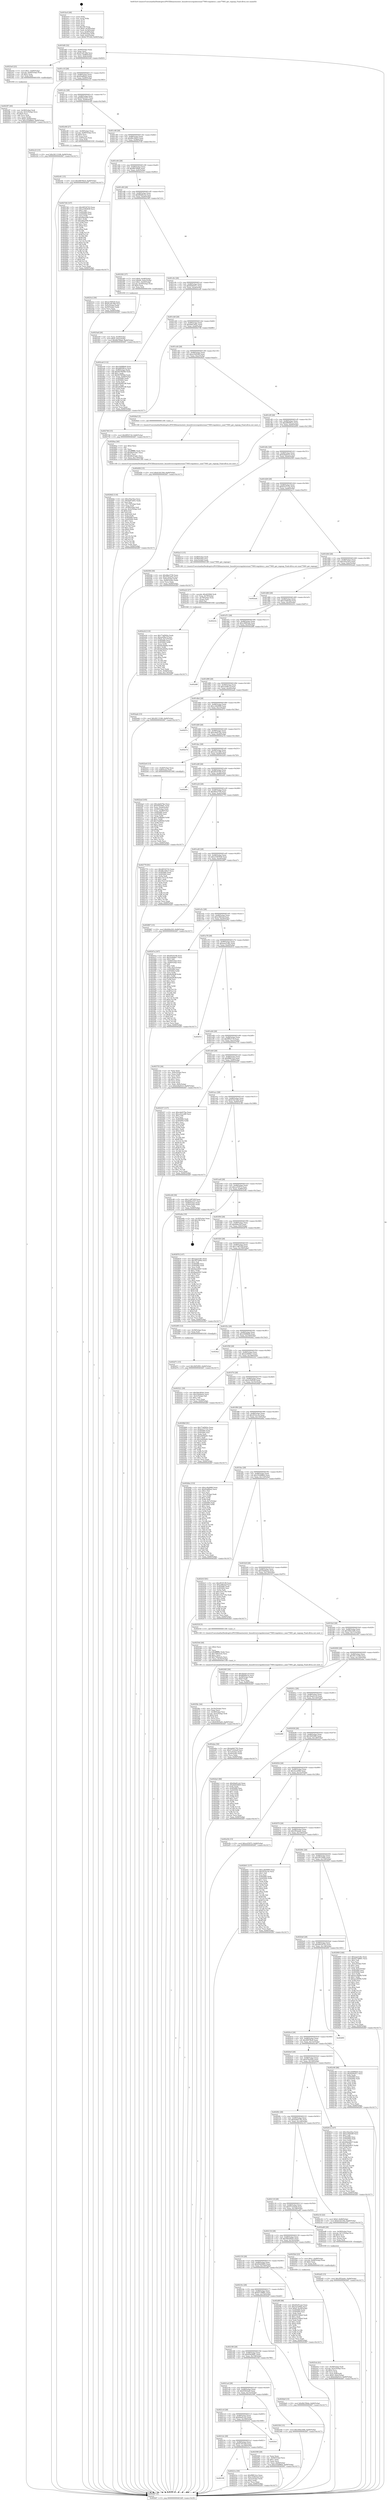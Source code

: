 digraph "0x401bc0" {
  label = "0x401bc0 (/mnt/c/Users/mathe/Desktop/tcc/POCII/binaries/extr_linuxdriversregulatormax77693-regulator.c_max77693_get_regmap_Final-ollvm.out::main(0))"
  labelloc = "t"
  node[shape=record]

  Entry [label="",width=0.3,height=0.3,shape=circle,fillcolor=black,style=filled]
  "0x401bf0" [label="{
     0x401bf0 [32]\l
     | [instrs]\l
     &nbsp;&nbsp;0x401bf0 \<+6\>: mov -0x84(%rbp),%eax\l
     &nbsp;&nbsp;0x401bf6 \<+2\>: mov %eax,%ecx\l
     &nbsp;&nbsp;0x401bf8 \<+6\>: sub $0x81e8139d,%ecx\l
     &nbsp;&nbsp;0x401bfe \<+6\>: mov %eax,-0x88(%rbp)\l
     &nbsp;&nbsp;0x401c04 \<+6\>: mov %ecx,-0x8c(%rbp)\l
     &nbsp;&nbsp;0x401c0a \<+6\>: je 00000000004023e0 \<main+0x820\>\l
  }"]
  "0x4023e0" [label="{
     0x4023e0 [23]\l
     | [instrs]\l
     &nbsp;&nbsp;0x4023e0 \<+7\>: movl $0x1,-0x60(%rbp)\l
     &nbsp;&nbsp;0x4023e7 \<+4\>: movslq -0x60(%rbp),%rax\l
     &nbsp;&nbsp;0x4023eb \<+4\>: shl $0x2,%rax\l
     &nbsp;&nbsp;0x4023ef \<+3\>: mov %rax,%rdi\l
     &nbsp;&nbsp;0x4023f2 \<+5\>: call 0000000000401050 \<malloc@plt\>\l
     | [calls]\l
     &nbsp;&nbsp;0x401050 \{1\} (unknown)\l
  }"]
  "0x401c10" [label="{
     0x401c10 [28]\l
     | [instrs]\l
     &nbsp;&nbsp;0x401c10 \<+5\>: jmp 0000000000401c15 \<main+0x55\>\l
     &nbsp;&nbsp;0x401c15 \<+6\>: mov -0x88(%rbp),%eax\l
     &nbsp;&nbsp;0x401c1b \<+5\>: sub $0x83af60e2,%eax\l
     &nbsp;&nbsp;0x401c20 \<+6\>: mov %eax,-0x90(%rbp)\l
     &nbsp;&nbsp;0x401c26 \<+6\>: je 0000000000402c23 \<main+0x1063\>\l
  }"]
  Exit [label="",width=0.3,height=0.3,shape=circle,fillcolor=black,style=filled,peripheries=2]
  "0x402c23" [label="{
     0x402c23 [15]\l
     | [instrs]\l
     &nbsp;&nbsp;0x402c23 \<+10\>: movl $0x36113166,-0x84(%rbp)\l
     &nbsp;&nbsp;0x402c2d \<+5\>: jmp 0000000000402fd7 \<main+0x1417\>\l
  }"]
  "0x401c2c" [label="{
     0x401c2c [28]\l
     | [instrs]\l
     &nbsp;&nbsp;0x401c2c \<+5\>: jmp 0000000000401c31 \<main+0x71\>\l
     &nbsp;&nbsp;0x401c31 \<+6\>: mov -0x88(%rbp),%eax\l
     &nbsp;&nbsp;0x401c37 \<+5\>: sub $0x850a3327,%eax\l
     &nbsp;&nbsp;0x401c3c \<+6\>: mov %eax,-0x94(%rbp)\l
     &nbsp;&nbsp;0x401c42 \<+6\>: je 0000000000402c66 \<main+0x10a6\>\l
  }"]
  "0x402d71" [label="{
     0x402d71 [15]\l
     | [instrs]\l
     &nbsp;&nbsp;0x402d71 \<+10\>: movl $0x3bf52f00,-0x84(%rbp)\l
     &nbsp;&nbsp;0x402d7b \<+5\>: jmp 0000000000402fd7 \<main+0x1417\>\l
  }"]
  "0x402c66" [label="{
     0x402c66 [27]\l
     | [instrs]\l
     &nbsp;&nbsp;0x402c66 \<+4\>: mov -0x58(%rbp),%rax\l
     &nbsp;&nbsp;0x402c6a \<+4\>: movslq -0x80(%rbp),%rcx\l
     &nbsp;&nbsp;0x402c6e \<+4\>: shl $0x4,%rcx\l
     &nbsp;&nbsp;0x402c72 \<+3\>: add %rcx,%rax\l
     &nbsp;&nbsp;0x402c75 \<+4\>: mov 0x8(%rax),%rax\l
     &nbsp;&nbsp;0x402c79 \<+3\>: mov %rax,%rdi\l
     &nbsp;&nbsp;0x402c7c \<+5\>: call 0000000000401030 \<free@plt\>\l
     | [calls]\l
     &nbsp;&nbsp;0x401030 \{1\} (unknown)\l
  }"]
  "0x401c48" [label="{
     0x401c48 [28]\l
     | [instrs]\l
     &nbsp;&nbsp;0x401c48 \<+5\>: jmp 0000000000401c4d \<main+0x8d\>\l
     &nbsp;&nbsp;0x401c4d \<+6\>: mov -0x88(%rbp),%eax\l
     &nbsp;&nbsp;0x401c53 \<+5\>: sub $0x86c349c5,%eax\l
     &nbsp;&nbsp;0x401c58 \<+6\>: mov %eax,-0x98(%rbp)\l
     &nbsp;&nbsp;0x401c5e \<+6\>: je 00000000004027d4 \<main+0xc14\>\l
  }"]
  "0x402c81" [label="{
     0x402c81 [15]\l
     | [instrs]\l
     &nbsp;&nbsp;0x402c81 \<+10\>: movl $0x4687fbc8,-0x84(%rbp)\l
     &nbsp;&nbsp;0x402c8b \<+5\>: jmp 0000000000402fd7 \<main+0x1417\>\l
  }"]
  "0x4027d4" [label="{
     0x4027d4 [147]\l
     | [instrs]\l
     &nbsp;&nbsp;0x4027d4 \<+5\>: mov $0x46534743,%eax\l
     &nbsp;&nbsp;0x4027d9 \<+5\>: mov $0xe3383838,%ecx\l
     &nbsp;&nbsp;0x4027de \<+2\>: mov $0x1,%dl\l
     &nbsp;&nbsp;0x4027e0 \<+7\>: mov 0x405060,%esi\l
     &nbsp;&nbsp;0x4027e7 \<+7\>: mov 0x405064,%edi\l
     &nbsp;&nbsp;0x4027ee \<+3\>: mov %esi,%r8d\l
     &nbsp;&nbsp;0x4027f1 \<+7\>: add $0xefdac646,%r8d\l
     &nbsp;&nbsp;0x4027f8 \<+4\>: sub $0x1,%r8d\l
     &nbsp;&nbsp;0x4027fc \<+7\>: sub $0xefdac646,%r8d\l
     &nbsp;&nbsp;0x402803 \<+4\>: imul %r8d,%esi\l
     &nbsp;&nbsp;0x402807 \<+3\>: and $0x1,%esi\l
     &nbsp;&nbsp;0x40280a \<+3\>: cmp $0x0,%esi\l
     &nbsp;&nbsp;0x40280d \<+4\>: sete %r9b\l
     &nbsp;&nbsp;0x402811 \<+3\>: cmp $0xa,%edi\l
     &nbsp;&nbsp;0x402814 \<+4\>: setl %r10b\l
     &nbsp;&nbsp;0x402818 \<+3\>: mov %r9b,%r11b\l
     &nbsp;&nbsp;0x40281b \<+4\>: xor $0xff,%r11b\l
     &nbsp;&nbsp;0x40281f \<+3\>: mov %r10b,%bl\l
     &nbsp;&nbsp;0x402822 \<+3\>: xor $0xff,%bl\l
     &nbsp;&nbsp;0x402825 \<+3\>: xor $0x0,%dl\l
     &nbsp;&nbsp;0x402828 \<+3\>: mov %r11b,%r14b\l
     &nbsp;&nbsp;0x40282b \<+4\>: and $0x0,%r14b\l
     &nbsp;&nbsp;0x40282f \<+3\>: and %dl,%r9b\l
     &nbsp;&nbsp;0x402832 \<+3\>: mov %bl,%r15b\l
     &nbsp;&nbsp;0x402835 \<+4\>: and $0x0,%r15b\l
     &nbsp;&nbsp;0x402839 \<+3\>: and %dl,%r10b\l
     &nbsp;&nbsp;0x40283c \<+3\>: or %r9b,%r14b\l
     &nbsp;&nbsp;0x40283f \<+3\>: or %r10b,%r15b\l
     &nbsp;&nbsp;0x402842 \<+3\>: xor %r15b,%r14b\l
     &nbsp;&nbsp;0x402845 \<+3\>: or %bl,%r11b\l
     &nbsp;&nbsp;0x402848 \<+4\>: xor $0xff,%r11b\l
     &nbsp;&nbsp;0x40284c \<+3\>: or $0x0,%dl\l
     &nbsp;&nbsp;0x40284f \<+3\>: and %dl,%r11b\l
     &nbsp;&nbsp;0x402852 \<+3\>: or %r11b,%r14b\l
     &nbsp;&nbsp;0x402855 \<+4\>: test $0x1,%r14b\l
     &nbsp;&nbsp;0x402859 \<+3\>: cmovne %ecx,%eax\l
     &nbsp;&nbsp;0x40285c \<+6\>: mov %eax,-0x84(%rbp)\l
     &nbsp;&nbsp;0x402862 \<+5\>: jmp 0000000000402fd7 \<main+0x1417\>\l
  }"]
  "0x401c64" [label="{
     0x401c64 [28]\l
     | [instrs]\l
     &nbsp;&nbsp;0x401c64 \<+5\>: jmp 0000000000401c69 \<main+0xa9\>\l
     &nbsp;&nbsp;0x401c69 \<+6\>: mov -0x88(%rbp),%eax\l
     &nbsp;&nbsp;0x401c6f \<+5\>: sub $0x8fa769ab,%eax\l
     &nbsp;&nbsp;0x401c74 \<+6\>: mov %eax,-0x9c(%rbp)\l
     &nbsp;&nbsp;0x401c7a \<+6\>: je 00000000004023c2 \<main+0x802\>\l
  }"]
  "0x402af2" [label="{
     0x402af2 [15]\l
     | [instrs]\l
     &nbsp;&nbsp;0x402af2 \<+10\>: movl $0x3f52aa4c,-0x84(%rbp)\l
     &nbsp;&nbsp;0x402afc \<+5\>: jmp 0000000000402fd7 \<main+0x1417\>\l
  }"]
  "0x4023c2" [label="{
     0x4023c2 [30]\l
     | [instrs]\l
     &nbsp;&nbsp;0x4023c2 \<+5\>: mov $0x2c50f526,%eax\l
     &nbsp;&nbsp;0x4023c7 \<+5\>: mov $0x81e8139d,%ecx\l
     &nbsp;&nbsp;0x4023cc \<+3\>: mov -0x5c(%rbp),%edx\l
     &nbsp;&nbsp;0x4023cf \<+3\>: cmp -0x50(%rbp),%edx\l
     &nbsp;&nbsp;0x4023d2 \<+3\>: cmovl %ecx,%eax\l
     &nbsp;&nbsp;0x4023d5 \<+6\>: mov %eax,-0x84(%rbp)\l
     &nbsp;&nbsp;0x4023db \<+5\>: jmp 0000000000402fd7 \<main+0x1417\>\l
  }"]
  "0x401c80" [label="{
     0x401c80 [28]\l
     | [instrs]\l
     &nbsp;&nbsp;0x401c80 \<+5\>: jmp 0000000000401c85 \<main+0xc5\>\l
     &nbsp;&nbsp;0x401c85 \<+6\>: mov -0x88(%rbp),%eax\l
     &nbsp;&nbsp;0x401c8b \<+5\>: sub $0x8fdd0e1b,%eax\l
     &nbsp;&nbsp;0x401c90 \<+6\>: mov %eax,-0xa0(%rbp)\l
     &nbsp;&nbsp;0x401c96 \<+6\>: je 0000000000402383 \<main+0x7c3\>\l
  }"]
  "0x402a3d" [label="{
     0x402a3d [110]\l
     | [instrs]\l
     &nbsp;&nbsp;0x402a3d \<+5\>: mov $0x77a8562e,%edx\l
     &nbsp;&nbsp;0x402a42 \<+5\>: mov $0xca29bc1f,%esi\l
     &nbsp;&nbsp;0x402a47 \<+7\>: movl $0x0,-0x7c(%rbp)\l
     &nbsp;&nbsp;0x402a4e \<+7\>: mov 0x405060,%ecx\l
     &nbsp;&nbsp;0x402a55 \<+8\>: mov 0x405064,%r8d\l
     &nbsp;&nbsp;0x402a5d \<+3\>: mov %ecx,%r9d\l
     &nbsp;&nbsp;0x402a60 \<+7\>: sub $0x64cbbb6a,%r9d\l
     &nbsp;&nbsp;0x402a67 \<+4\>: sub $0x1,%r9d\l
     &nbsp;&nbsp;0x402a6b \<+7\>: add $0x64cbbb6a,%r9d\l
     &nbsp;&nbsp;0x402a72 \<+4\>: imul %r9d,%ecx\l
     &nbsp;&nbsp;0x402a76 \<+3\>: and $0x1,%ecx\l
     &nbsp;&nbsp;0x402a79 \<+3\>: cmp $0x0,%ecx\l
     &nbsp;&nbsp;0x402a7c \<+4\>: sete %r10b\l
     &nbsp;&nbsp;0x402a80 \<+4\>: cmp $0xa,%r8d\l
     &nbsp;&nbsp;0x402a84 \<+4\>: setl %r11b\l
     &nbsp;&nbsp;0x402a88 \<+3\>: mov %r10b,%bl\l
     &nbsp;&nbsp;0x402a8b \<+3\>: and %r11b,%bl\l
     &nbsp;&nbsp;0x402a8e \<+3\>: xor %r11b,%r10b\l
     &nbsp;&nbsp;0x402a91 \<+3\>: or %r10b,%bl\l
     &nbsp;&nbsp;0x402a94 \<+3\>: test $0x1,%bl\l
     &nbsp;&nbsp;0x402a97 \<+3\>: cmovne %esi,%edx\l
     &nbsp;&nbsp;0x402a9a \<+6\>: mov %edx,-0x84(%rbp)\l
     &nbsp;&nbsp;0x402aa0 \<+6\>: mov %eax,-0x174(%rbp)\l
     &nbsp;&nbsp;0x402aa6 \<+5\>: jmp 0000000000402fd7 \<main+0x1417\>\l
  }"]
  "0x402383" [label="{
     0x402383 [37]\l
     | [instrs]\l
     &nbsp;&nbsp;0x402383 \<+7\>: movl $0x0,-0x48(%rbp)\l
     &nbsp;&nbsp;0x40238a \<+7\>: movl $0x64,-0x4c(%rbp)\l
     &nbsp;&nbsp;0x402391 \<+7\>: movl $0x1,-0x50(%rbp)\l
     &nbsp;&nbsp;0x402398 \<+4\>: movslq -0x50(%rbp),%rax\l
     &nbsp;&nbsp;0x40239c \<+4\>: shl $0x4,%rax\l
     &nbsp;&nbsp;0x4023a0 \<+3\>: mov %rax,%rdi\l
     &nbsp;&nbsp;0x4023a3 \<+5\>: call 0000000000401050 \<malloc@plt\>\l
     | [calls]\l
     &nbsp;&nbsp;0x401050 \{1\} (unknown)\l
  }"]
  "0x401c9c" [label="{
     0x401c9c [28]\l
     | [instrs]\l
     &nbsp;&nbsp;0x401c9c \<+5\>: jmp 0000000000401ca1 \<main+0xe1\>\l
     &nbsp;&nbsp;0x401ca1 \<+6\>: mov -0x88(%rbp),%eax\l
     &nbsp;&nbsp;0x401ca7 \<+5\>: sub $0x9200ef11,%eax\l
     &nbsp;&nbsp;0x401cac \<+6\>: mov %eax,-0xa4(%rbp)\l
     &nbsp;&nbsp;0x401cb2 \<+6\>: je 0000000000402ce6 \<main+0x1126\>\l
  }"]
  "0x402a22" [label="{
     0x402a22 [27]\l
     | [instrs]\l
     &nbsp;&nbsp;0x402a22 \<+10\>: movabs $0x4030b6,%rdi\l
     &nbsp;&nbsp;0x402a2c \<+4\>: mov %rax,-0x78(%rbp)\l
     &nbsp;&nbsp;0x402a30 \<+4\>: mov -0x78(%rbp),%rax\l
     &nbsp;&nbsp;0x402a34 \<+2\>: mov (%rax),%esi\l
     &nbsp;&nbsp;0x402a36 \<+2\>: mov $0x0,%al\l
     &nbsp;&nbsp;0x402a38 \<+5\>: call 0000000000401040 \<printf@plt\>\l
     | [calls]\l
     &nbsp;&nbsp;0x401040 \{1\} (unknown)\l
  }"]
  "0x402ce6" [label="{
     0x402ce6 [112]\l
     | [instrs]\l
     &nbsp;&nbsp;0x402ce6 \<+5\>: mov $0x24088bf4,%eax\l
     &nbsp;&nbsp;0x402ceb \<+5\>: mov $0xa8959b1a,%ecx\l
     &nbsp;&nbsp;0x402cf0 \<+3\>: mov -0x80(%rbp),%edx\l
     &nbsp;&nbsp;0x402cf3 \<+6\>: add $0x9478458d,%edx\l
     &nbsp;&nbsp;0x402cf9 \<+3\>: add $0x1,%edx\l
     &nbsp;&nbsp;0x402cfc \<+6\>: sub $0x9478458d,%edx\l
     &nbsp;&nbsp;0x402d02 \<+3\>: mov %edx,-0x80(%rbp)\l
     &nbsp;&nbsp;0x402d05 \<+7\>: mov 0x405060,%edx\l
     &nbsp;&nbsp;0x402d0c \<+7\>: mov 0x405064,%esi\l
     &nbsp;&nbsp;0x402d13 \<+2\>: mov %edx,%edi\l
     &nbsp;&nbsp;0x402d15 \<+6\>: sub $0xa92891d6,%edi\l
     &nbsp;&nbsp;0x402d1b \<+3\>: sub $0x1,%edi\l
     &nbsp;&nbsp;0x402d1e \<+6\>: add $0xa92891d6,%edi\l
     &nbsp;&nbsp;0x402d24 \<+3\>: imul %edi,%edx\l
     &nbsp;&nbsp;0x402d27 \<+3\>: and $0x1,%edx\l
     &nbsp;&nbsp;0x402d2a \<+3\>: cmp $0x0,%edx\l
     &nbsp;&nbsp;0x402d2d \<+4\>: sete %r8b\l
     &nbsp;&nbsp;0x402d31 \<+3\>: cmp $0xa,%esi\l
     &nbsp;&nbsp;0x402d34 \<+4\>: setl %r9b\l
     &nbsp;&nbsp;0x402d38 \<+3\>: mov %r8b,%r10b\l
     &nbsp;&nbsp;0x402d3b \<+3\>: and %r9b,%r10b\l
     &nbsp;&nbsp;0x402d3e \<+3\>: xor %r9b,%r8b\l
     &nbsp;&nbsp;0x402d41 \<+3\>: or %r8b,%r10b\l
     &nbsp;&nbsp;0x402d44 \<+4\>: test $0x1,%r10b\l
     &nbsp;&nbsp;0x402d48 \<+3\>: cmovne %ecx,%eax\l
     &nbsp;&nbsp;0x402d4b \<+6\>: mov %eax,-0x84(%rbp)\l
     &nbsp;&nbsp;0x402d51 \<+5\>: jmp 0000000000402fd7 \<main+0x1417\>\l
  }"]
  "0x401cb8" [label="{
     0x401cb8 [28]\l
     | [instrs]\l
     &nbsp;&nbsp;0x401cb8 \<+5\>: jmp 0000000000401cbd \<main+0xfd\>\l
     &nbsp;&nbsp;0x401cbd \<+6\>: mov -0x88(%rbp),%eax\l
     &nbsp;&nbsp;0x401cc3 \<+5\>: sub $0x9a67a65c,%eax\l
     &nbsp;&nbsp;0x401cc8 \<+6\>: mov %eax,-0xa8(%rbp)\l
     &nbsp;&nbsp;0x401cce \<+6\>: je 0000000000402746 \<main+0xb86\>\l
  }"]
  "0x4026d2" [label="{
     0x4026d2 [116]\l
     | [instrs]\l
     &nbsp;&nbsp;0x4026d2 \<+5\>: mov $0xc02a16ca,%ecx\l
     &nbsp;&nbsp;0x4026d7 \<+5\>: mov $0x9a67a65c,%edx\l
     &nbsp;&nbsp;0x4026dc \<+2\>: xor %esi,%esi\l
     &nbsp;&nbsp;0x4026de \<+6\>: mov -0x170(%rbp),%edi\l
     &nbsp;&nbsp;0x4026e4 \<+3\>: imul %eax,%edi\l
     &nbsp;&nbsp;0x4026e7 \<+4\>: mov -0x58(%rbp),%r8\l
     &nbsp;&nbsp;0x4026eb \<+4\>: movslq -0x5c(%rbp),%r9\l
     &nbsp;&nbsp;0x4026ef \<+4\>: shl $0x4,%r9\l
     &nbsp;&nbsp;0x4026f3 \<+3\>: add %r9,%r8\l
     &nbsp;&nbsp;0x4026f6 \<+4\>: mov 0x8(%r8),%r8\l
     &nbsp;&nbsp;0x4026fa \<+3\>: mov %edi,(%r8)\l
     &nbsp;&nbsp;0x4026fd \<+7\>: mov 0x405060,%eax\l
     &nbsp;&nbsp;0x402704 \<+7\>: mov 0x405064,%edi\l
     &nbsp;&nbsp;0x40270b \<+3\>: sub $0x1,%esi\l
     &nbsp;&nbsp;0x40270e \<+3\>: mov %eax,%r10d\l
     &nbsp;&nbsp;0x402711 \<+3\>: add %esi,%r10d\l
     &nbsp;&nbsp;0x402714 \<+4\>: imul %r10d,%eax\l
     &nbsp;&nbsp;0x402718 \<+3\>: and $0x1,%eax\l
     &nbsp;&nbsp;0x40271b \<+3\>: cmp $0x0,%eax\l
     &nbsp;&nbsp;0x40271e \<+4\>: sete %r11b\l
     &nbsp;&nbsp;0x402722 \<+3\>: cmp $0xa,%edi\l
     &nbsp;&nbsp;0x402725 \<+3\>: setl %bl\l
     &nbsp;&nbsp;0x402728 \<+3\>: mov %r11b,%r14b\l
     &nbsp;&nbsp;0x40272b \<+3\>: and %bl,%r14b\l
     &nbsp;&nbsp;0x40272e \<+3\>: xor %bl,%r11b\l
     &nbsp;&nbsp;0x402731 \<+3\>: or %r11b,%r14b\l
     &nbsp;&nbsp;0x402734 \<+4\>: test $0x1,%r14b\l
     &nbsp;&nbsp;0x402738 \<+3\>: cmovne %edx,%ecx\l
     &nbsp;&nbsp;0x40273b \<+6\>: mov %ecx,-0x84(%rbp)\l
     &nbsp;&nbsp;0x402741 \<+5\>: jmp 0000000000402fd7 \<main+0x1417\>\l
  }"]
  "0x402746" [label="{
     0x402746 [15]\l
     | [instrs]\l
     &nbsp;&nbsp;0x402746 \<+10\>: movl $0xf9f527c8,-0x84(%rbp)\l
     &nbsp;&nbsp;0x402750 \<+5\>: jmp 0000000000402fd7 \<main+0x1417\>\l
  }"]
  "0x401cd4" [label="{
     0x401cd4 [28]\l
     | [instrs]\l
     &nbsp;&nbsp;0x401cd4 \<+5\>: jmp 0000000000401cd9 \<main+0x119\>\l
     &nbsp;&nbsp;0x401cd9 \<+6\>: mov -0x88(%rbp),%eax\l
     &nbsp;&nbsp;0x401cdf \<+5\>: sub $0xa192f3d9,%eax\l
     &nbsp;&nbsp;0x401ce4 \<+6\>: mov %eax,-0xac(%rbp)\l
     &nbsp;&nbsp;0x401cea \<+6\>: je 00000000004026a5 \<main+0xae5\>\l
  }"]
  "0x4026aa" [label="{
     0x4026aa [40]\l
     | [instrs]\l
     &nbsp;&nbsp;0x4026aa \<+5\>: mov $0x2,%ecx\l
     &nbsp;&nbsp;0x4026af \<+1\>: cltd\l
     &nbsp;&nbsp;0x4026b0 \<+2\>: idiv %ecx\l
     &nbsp;&nbsp;0x4026b2 \<+6\>: imul $0xfffffffe,%edx,%ecx\l
     &nbsp;&nbsp;0x4026b8 \<+6\>: sub $0xb8c01ab1,%ecx\l
     &nbsp;&nbsp;0x4026be \<+3\>: add $0x1,%ecx\l
     &nbsp;&nbsp;0x4026c1 \<+6\>: add $0xb8c01ab1,%ecx\l
     &nbsp;&nbsp;0x4026c7 \<+6\>: mov %ecx,-0x170(%rbp)\l
     &nbsp;&nbsp;0x4026cd \<+5\>: call 0000000000401160 \<next_i\>\l
     | [calls]\l
     &nbsp;&nbsp;0x401160 \{1\} (/mnt/c/Users/mathe/Desktop/tcc/POCII/binaries/extr_linuxdriversregulatormax77693-regulator.c_max77693_get_regmap_Final-ollvm.out::next_i)\l
  }"]
  "0x4026a5" [label="{
     0x4026a5 [5]\l
     | [instrs]\l
     &nbsp;&nbsp;0x4026a5 \<+5\>: call 0000000000401160 \<next_i\>\l
     | [calls]\l
     &nbsp;&nbsp;0x401160 \{1\} (/mnt/c/Users/mathe/Desktop/tcc/POCII/binaries/extr_linuxdriversregulatormax77693-regulator.c_max77693_get_regmap_Final-ollvm.out::next_i)\l
  }"]
  "0x401cf0" [label="{
     0x401cf0 [28]\l
     | [instrs]\l
     &nbsp;&nbsp;0x401cf0 \<+5\>: jmp 0000000000401cf5 \<main+0x135\>\l
     &nbsp;&nbsp;0x401cf5 \<+6\>: mov -0x88(%rbp),%eax\l
     &nbsp;&nbsp;0x401cfb \<+5\>: sub $0xa8959b1a,%eax\l
     &nbsp;&nbsp;0x401d00 \<+6\>: mov %eax,-0xb0(%rbp)\l
     &nbsp;&nbsp;0x401d06 \<+6\>: je 0000000000402d56 \<main+0x1196\>\l
  }"]
  "0x4025cb" [label="{
     0x4025cb [41]\l
     | [instrs]\l
     &nbsp;&nbsp;0x4025cb \<+4\>: mov -0x58(%rbp),%rdi\l
     &nbsp;&nbsp;0x4025cf \<+4\>: movslq -0x5c(%rbp),%rcx\l
     &nbsp;&nbsp;0x4025d3 \<+4\>: shl $0x4,%rcx\l
     &nbsp;&nbsp;0x4025d7 \<+3\>: add %rcx,%rdi\l
     &nbsp;&nbsp;0x4025da \<+4\>: mov %rax,0x8(%rdi)\l
     &nbsp;&nbsp;0x4025de \<+7\>: movl $0x0,-0x6c(%rbp)\l
     &nbsp;&nbsp;0x4025e5 \<+10\>: movl $0xb28a63c5,-0x84(%rbp)\l
     &nbsp;&nbsp;0x4025ef \<+5\>: jmp 0000000000402fd7 \<main+0x1417\>\l
  }"]
  "0x402d56" [label="{
     0x402d56 [15]\l
     | [instrs]\l
     &nbsp;&nbsp;0x402d56 \<+10\>: movl $0xfc5d130d,-0x84(%rbp)\l
     &nbsp;&nbsp;0x402d60 \<+5\>: jmp 0000000000402fd7 \<main+0x1417\>\l
  }"]
  "0x401d0c" [label="{
     0x401d0c [28]\l
     | [instrs]\l
     &nbsp;&nbsp;0x401d0c \<+5\>: jmp 0000000000401d11 \<main+0x151\>\l
     &nbsp;&nbsp;0x401d11 \<+6\>: mov -0x88(%rbp),%eax\l
     &nbsp;&nbsp;0x401d17 \<+5\>: sub $0xb28a63c5,%eax\l
     &nbsp;&nbsp;0x401d1c \<+6\>: mov %eax,-0xb4(%rbp)\l
     &nbsp;&nbsp;0x401d22 \<+6\>: je 00000000004025f4 \<main+0xa34\>\l
  }"]
  "0x40256c" [label="{
     0x40256c [44]\l
     | [instrs]\l
     &nbsp;&nbsp;0x40256c \<+6\>: mov -0x16c(%rbp),%ecx\l
     &nbsp;&nbsp;0x402572 \<+3\>: imul %eax,%ecx\l
     &nbsp;&nbsp;0x402575 \<+4\>: mov -0x58(%rbp),%rsi\l
     &nbsp;&nbsp;0x402579 \<+4\>: movslq -0x5c(%rbp),%rdi\l
     &nbsp;&nbsp;0x40257d \<+4\>: shl $0x4,%rdi\l
     &nbsp;&nbsp;0x402581 \<+3\>: add %rdi,%rsi\l
     &nbsp;&nbsp;0x402584 \<+3\>: mov (%rsi),%rsi\l
     &nbsp;&nbsp;0x402587 \<+2\>: mov %ecx,(%rsi)\l
     &nbsp;&nbsp;0x402589 \<+10\>: movl $0x63f25ad3,-0x84(%rbp)\l
     &nbsp;&nbsp;0x402593 \<+5\>: jmp 0000000000402fd7 \<main+0x1417\>\l
  }"]
  "0x4025f4" [label="{
     0x4025f4 [30]\l
     | [instrs]\l
     &nbsp;&nbsp;0x4025f4 \<+5\>: mov $0xdfae3758,%eax\l
     &nbsp;&nbsp;0x4025f9 \<+5\>: mov $0x47ba2f3a,%ecx\l
     &nbsp;&nbsp;0x4025fe \<+3\>: mov -0x6c(%rbp),%edx\l
     &nbsp;&nbsp;0x402601 \<+3\>: cmp -0x68(%rbp),%edx\l
     &nbsp;&nbsp;0x402604 \<+3\>: cmovl %ecx,%eax\l
     &nbsp;&nbsp;0x402607 \<+6\>: mov %eax,-0x84(%rbp)\l
     &nbsp;&nbsp;0x40260d \<+5\>: jmp 0000000000402fd7 \<main+0x1417\>\l
  }"]
  "0x401d28" [label="{
     0x401d28 [28]\l
     | [instrs]\l
     &nbsp;&nbsp;0x401d28 \<+5\>: jmp 0000000000401d2d \<main+0x16d\>\l
     &nbsp;&nbsp;0x401d2d \<+6\>: mov -0x88(%rbp),%eax\l
     &nbsp;&nbsp;0x401d33 \<+5\>: sub $0xb3c5715e,%eax\l
     &nbsp;&nbsp;0x401d38 \<+6\>: mov %eax,-0xb8(%rbp)\l
     &nbsp;&nbsp;0x401d3e \<+6\>: je 0000000000402a13 \<main+0xe53\>\l
  }"]
  "0x402544" [label="{
     0x402544 [40]\l
     | [instrs]\l
     &nbsp;&nbsp;0x402544 \<+5\>: mov $0x2,%ecx\l
     &nbsp;&nbsp;0x402549 \<+1\>: cltd\l
     &nbsp;&nbsp;0x40254a \<+2\>: idiv %ecx\l
     &nbsp;&nbsp;0x40254c \<+6\>: imul $0xfffffffe,%edx,%ecx\l
     &nbsp;&nbsp;0x402552 \<+6\>: sub $0x749a2a3e,%ecx\l
     &nbsp;&nbsp;0x402558 \<+3\>: add $0x1,%ecx\l
     &nbsp;&nbsp;0x40255b \<+6\>: add $0x749a2a3e,%ecx\l
     &nbsp;&nbsp;0x402561 \<+6\>: mov %ecx,-0x16c(%rbp)\l
     &nbsp;&nbsp;0x402567 \<+5\>: call 0000000000401160 \<next_i\>\l
     | [calls]\l
     &nbsp;&nbsp;0x401160 \{1\} (/mnt/c/Users/mathe/Desktop/tcc/POCII/binaries/extr_linuxdriversregulatormax77693-regulator.c_max77693_get_regmap_Final-ollvm.out::next_i)\l
  }"]
  "0x402a13" [label="{
     0x402a13 [15]\l
     | [instrs]\l
     &nbsp;&nbsp;0x402a13 \<+3\>: mov -0x48(%rbp),%edi\l
     &nbsp;&nbsp;0x402a16 \<+4\>: mov -0x58(%rbp),%rsi\l
     &nbsp;&nbsp;0x402a1a \<+3\>: mov -0x4c(%rbp),%edx\l
     &nbsp;&nbsp;0x402a1d \<+5\>: call 00000000004013f0 \<max77693_get_regmap\>\l
     | [calls]\l
     &nbsp;&nbsp;0x4013f0 \{1\} (/mnt/c/Users/mathe/Desktop/tcc/POCII/binaries/extr_linuxdriversregulatormax77693-regulator.c_max77693_get_regmap_Final-ollvm.out::max77693_get_regmap)\l
  }"]
  "0x401d44" [label="{
     0x401d44 [28]\l
     | [instrs]\l
     &nbsp;&nbsp;0x401d44 \<+5\>: jmp 0000000000401d49 \<main+0x189\>\l
     &nbsp;&nbsp;0x401d49 \<+6\>: mov -0x88(%rbp),%eax\l
     &nbsp;&nbsp;0x401d4f \<+5\>: sub $0xc02a16ca,%eax\l
     &nbsp;&nbsp;0x401d54 \<+6\>: mov %eax,-0xbc(%rbp)\l
     &nbsp;&nbsp;0x401d5a \<+6\>: je 0000000000402eab \<main+0x12eb\>\l
  }"]
  "0x4023f7" [label="{
     0x4023f7 [40]\l
     | [instrs]\l
     &nbsp;&nbsp;0x4023f7 \<+4\>: mov -0x58(%rbp),%rdi\l
     &nbsp;&nbsp;0x4023fb \<+4\>: movslq -0x5c(%rbp),%rcx\l
     &nbsp;&nbsp;0x4023ff \<+4\>: shl $0x4,%rcx\l
     &nbsp;&nbsp;0x402403 \<+3\>: add %rcx,%rdi\l
     &nbsp;&nbsp;0x402406 \<+3\>: mov %rax,(%rdi)\l
     &nbsp;&nbsp;0x402409 \<+7\>: movl $0x0,-0x64(%rbp)\l
     &nbsp;&nbsp;0x402410 \<+10\>: movl $0x335d88b4,-0x84(%rbp)\l
     &nbsp;&nbsp;0x40241a \<+5\>: jmp 0000000000402fd7 \<main+0x1417\>\l
  }"]
  "0x402eab" [label="{
     0x402eab\l
  }", style=dashed]
  "0x401d60" [label="{
     0x401d60 [28]\l
     | [instrs]\l
     &nbsp;&nbsp;0x401d60 \<+5\>: jmp 0000000000401d65 \<main+0x1a5\>\l
     &nbsp;&nbsp;0x401d65 \<+6\>: mov -0x88(%rbp),%eax\l
     &nbsp;&nbsp;0x401d6b \<+5\>: sub $0xc334b3ed,%eax\l
     &nbsp;&nbsp;0x401d70 \<+6\>: mov %eax,-0xc0(%rbp)\l
     &nbsp;&nbsp;0x401d76 \<+6\>: je 000000000040223c \<main+0x67c\>\l
  }"]
  "0x4023a8" [label="{
     0x4023a8 [26]\l
     | [instrs]\l
     &nbsp;&nbsp;0x4023a8 \<+4\>: mov %rax,-0x58(%rbp)\l
     &nbsp;&nbsp;0x4023ac \<+7\>: movl $0x0,-0x5c(%rbp)\l
     &nbsp;&nbsp;0x4023b3 \<+10\>: movl $0x8fa769ab,-0x84(%rbp)\l
     &nbsp;&nbsp;0x4023bd \<+5\>: jmp 0000000000402fd7 \<main+0x1417\>\l
  }"]
  "0x40223c" [label="{
     0x40223c\l
  }", style=dashed]
  "0x401d7c" [label="{
     0x401d7c [28]\l
     | [instrs]\l
     &nbsp;&nbsp;0x401d7c \<+5\>: jmp 0000000000401d81 \<main+0x1c1\>\l
     &nbsp;&nbsp;0x401d81 \<+6\>: mov -0x88(%rbp),%eax\l
     &nbsp;&nbsp;0x401d87 \<+5\>: sub $0xc49f02ab,%eax\l
     &nbsp;&nbsp;0x401d8c \<+6\>: mov %eax,-0xc4(%rbp)\l
     &nbsp;&nbsp;0x401d92 \<+6\>: je 0000000000402d8f \<main+0x11cf\>\l
  }"]
  "0x4022ed" [label="{
     0x4022ed [105]\l
     | [instrs]\l
     &nbsp;&nbsp;0x4022ed \<+5\>: mov $0xcda027be,%ecx\l
     &nbsp;&nbsp;0x4022f2 \<+5\>: mov $0x63b284f1,%edx\l
     &nbsp;&nbsp;0x4022f7 \<+3\>: mov %eax,-0x44(%rbp)\l
     &nbsp;&nbsp;0x4022fa \<+3\>: mov -0x44(%rbp),%eax\l
     &nbsp;&nbsp;0x4022fd \<+3\>: mov %eax,-0x28(%rbp)\l
     &nbsp;&nbsp;0x402300 \<+7\>: mov 0x405060,%eax\l
     &nbsp;&nbsp;0x402307 \<+7\>: mov 0x405064,%esi\l
     &nbsp;&nbsp;0x40230e \<+3\>: mov %eax,%r8d\l
     &nbsp;&nbsp;0x402311 \<+7\>: sub $0x73e8b8e6,%r8d\l
     &nbsp;&nbsp;0x402318 \<+4\>: sub $0x1,%r8d\l
     &nbsp;&nbsp;0x40231c \<+7\>: add $0x73e8b8e6,%r8d\l
     &nbsp;&nbsp;0x402323 \<+4\>: imul %r8d,%eax\l
     &nbsp;&nbsp;0x402327 \<+3\>: and $0x1,%eax\l
     &nbsp;&nbsp;0x40232a \<+3\>: cmp $0x0,%eax\l
     &nbsp;&nbsp;0x40232d \<+4\>: sete %r9b\l
     &nbsp;&nbsp;0x402331 \<+3\>: cmp $0xa,%esi\l
     &nbsp;&nbsp;0x402334 \<+4\>: setl %r10b\l
     &nbsp;&nbsp;0x402338 \<+3\>: mov %r9b,%r11b\l
     &nbsp;&nbsp;0x40233b \<+3\>: and %r10b,%r11b\l
     &nbsp;&nbsp;0x40233e \<+3\>: xor %r10b,%r9b\l
     &nbsp;&nbsp;0x402341 \<+3\>: or %r9b,%r11b\l
     &nbsp;&nbsp;0x402344 \<+4\>: test $0x1,%r11b\l
     &nbsp;&nbsp;0x402348 \<+3\>: cmovne %edx,%ecx\l
     &nbsp;&nbsp;0x40234b \<+6\>: mov %ecx,-0x84(%rbp)\l
     &nbsp;&nbsp;0x402351 \<+5\>: jmp 0000000000402fd7 \<main+0x1417\>\l
  }"]
  "0x402d8f" [label="{
     0x402d8f\l
  }", style=dashed]
  "0x401d98" [label="{
     0x401d98 [28]\l
     | [instrs]\l
     &nbsp;&nbsp;0x401d98 \<+5\>: jmp 0000000000401d9d \<main+0x1dd\>\l
     &nbsp;&nbsp;0x401d9d \<+6\>: mov -0x88(%rbp),%eax\l
     &nbsp;&nbsp;0x401da3 \<+5\>: sub $0xca29bc1f,%eax\l
     &nbsp;&nbsp;0x401da8 \<+6\>: mov %eax,-0xc8(%rbp)\l
     &nbsp;&nbsp;0x401dae \<+6\>: je 0000000000402aab \<main+0xeeb\>\l
  }"]
  "0x401bc0" [label="{
     0x401bc0 [48]\l
     | [instrs]\l
     &nbsp;&nbsp;0x401bc0 \<+1\>: push %rbp\l
     &nbsp;&nbsp;0x401bc1 \<+3\>: mov %rsp,%rbp\l
     &nbsp;&nbsp;0x401bc4 \<+2\>: push %r15\l
     &nbsp;&nbsp;0x401bc6 \<+2\>: push %r14\l
     &nbsp;&nbsp;0x401bc8 \<+2\>: push %r12\l
     &nbsp;&nbsp;0x401bca \<+1\>: push %rbx\l
     &nbsp;&nbsp;0x401bcb \<+7\>: sub $0x160,%rsp\l
     &nbsp;&nbsp;0x401bd2 \<+7\>: movl $0x0,-0x30(%rbp)\l
     &nbsp;&nbsp;0x401bd9 \<+3\>: mov %edi,-0x34(%rbp)\l
     &nbsp;&nbsp;0x401bdc \<+4\>: mov %rsi,-0x40(%rbp)\l
     &nbsp;&nbsp;0x401be0 \<+3\>: mov -0x34(%rbp),%edi\l
     &nbsp;&nbsp;0x401be3 \<+3\>: mov %edi,-0x2c(%rbp)\l
     &nbsp;&nbsp;0x401be6 \<+10\>: movl $0x6c787e0d,-0x84(%rbp)\l
  }"]
  "0x402aab" [label="{
     0x402aab [15]\l
     | [instrs]\l
     &nbsp;&nbsp;0x402aab \<+10\>: movl $0x36113166,-0x84(%rbp)\l
     &nbsp;&nbsp;0x402ab5 \<+5\>: jmp 0000000000402fd7 \<main+0x1417\>\l
  }"]
  "0x401db4" [label="{
     0x401db4 [28]\l
     | [instrs]\l
     &nbsp;&nbsp;0x401db4 \<+5\>: jmp 0000000000401db9 \<main+0x1f9\>\l
     &nbsp;&nbsp;0x401db9 \<+6\>: mov -0x88(%rbp),%eax\l
     &nbsp;&nbsp;0x401dbf \<+5\>: sub $0xcc4b4968,%eax\l
     &nbsp;&nbsp;0x401dc4 \<+6\>: mov %eax,-0xcc(%rbp)\l
     &nbsp;&nbsp;0x401dca \<+6\>: je 0000000000402f7e \<main+0x13be\>\l
  }"]
  "0x402fd7" [label="{
     0x402fd7 [5]\l
     | [instrs]\l
     &nbsp;&nbsp;0x402fd7 \<+5\>: jmp 0000000000401bf0 \<main+0x30\>\l
  }"]
  "0x402f7e" [label="{
     0x402f7e\l
  }", style=dashed]
  "0x401dd0" [label="{
     0x401dd0 [28]\l
     | [instrs]\l
     &nbsp;&nbsp;0x401dd0 \<+5\>: jmp 0000000000401dd5 \<main+0x215\>\l
     &nbsp;&nbsp;0x401dd5 \<+6\>: mov -0x88(%rbp),%eax\l
     &nbsp;&nbsp;0x401ddb \<+5\>: sub $0xcda027be,%eax\l
     &nbsp;&nbsp;0x401de0 \<+6\>: mov %eax,-0xd0(%rbp)\l
     &nbsp;&nbsp;0x401de6 \<+6\>: je 0000000000402e7d \<main+0x12bd\>\l
  }"]
  "0x4021f8" [label="{
     0x4021f8\l
  }", style=dashed]
  "0x402e7d" [label="{
     0x402e7d\l
  }", style=dashed]
  "0x401dec" [label="{
     0x401dec [28]\l
     | [instrs]\l
     &nbsp;&nbsp;0x401dec \<+5\>: jmp 0000000000401df1 \<main+0x231\>\l
     &nbsp;&nbsp;0x401df1 \<+6\>: mov -0x88(%rbp),%eax\l
     &nbsp;&nbsp;0x401df7 \<+5\>: sub $0xce5e1e88,%eax\l
     &nbsp;&nbsp;0x401dfc \<+6\>: mov %eax,-0xd4(%rbp)\l
     &nbsp;&nbsp;0x401e02 \<+6\>: je 00000000004022e0 \<main+0x720\>\l
  }"]
  "0x40221e" [label="{
     0x40221e [30]\l
     | [instrs]\l
     &nbsp;&nbsp;0x40221e \<+5\>: mov $0xf9f812ce,%eax\l
     &nbsp;&nbsp;0x402223 \<+5\>: mov $0xc334b3ed,%ecx\l
     &nbsp;&nbsp;0x402228 \<+3\>: mov -0x2c(%rbp),%edx\l
     &nbsp;&nbsp;0x40222b \<+3\>: cmp $0x2,%edx\l
     &nbsp;&nbsp;0x40222e \<+3\>: cmovne %ecx,%eax\l
     &nbsp;&nbsp;0x402231 \<+6\>: mov %eax,-0x84(%rbp)\l
     &nbsp;&nbsp;0x402237 \<+5\>: jmp 0000000000402fd7 \<main+0x1417\>\l
  }"]
  "0x4022e0" [label="{
     0x4022e0 [13]\l
     | [instrs]\l
     &nbsp;&nbsp;0x4022e0 \<+4\>: mov -0x40(%rbp),%rax\l
     &nbsp;&nbsp;0x4022e4 \<+4\>: mov 0x8(%rax),%rdi\l
     &nbsp;&nbsp;0x4022e8 \<+5\>: call 0000000000401060 \<atoi@plt\>\l
     | [calls]\l
     &nbsp;&nbsp;0x401060 \{1\} (unknown)\l
  }"]
  "0x401e08" [label="{
     0x401e08 [28]\l
     | [instrs]\l
     &nbsp;&nbsp;0x401e08 \<+5\>: jmp 0000000000401e0d \<main+0x24d\>\l
     &nbsp;&nbsp;0x401e0d \<+6\>: mov -0x88(%rbp),%eax\l
     &nbsp;&nbsp;0x401e13 \<+5\>: sub $0xdf3351f8,%eax\l
     &nbsp;&nbsp;0x401e18 \<+6\>: mov %eax,-0xd8(%rbp)\l
     &nbsp;&nbsp;0x401e1e \<+6\>: je 0000000000402e9c \<main+0x12dc\>\l
  }"]
  "0x4021dc" [label="{
     0x4021dc [28]\l
     | [instrs]\l
     &nbsp;&nbsp;0x4021dc \<+5\>: jmp 00000000004021e1 \<main+0x621\>\l
     &nbsp;&nbsp;0x4021e1 \<+6\>: mov -0x88(%rbp),%eax\l
     &nbsp;&nbsp;0x4021e7 \<+5\>: sub $0x6c787e0d,%eax\l
     &nbsp;&nbsp;0x4021ec \<+6\>: mov %eax,-0x164(%rbp)\l
     &nbsp;&nbsp;0x4021f2 \<+6\>: je 000000000040221e \<main+0x65e\>\l
  }"]
  "0x402e9c" [label="{
     0x402e9c\l
  }", style=dashed]
  "0x401e24" [label="{
     0x401e24 [28]\l
     | [instrs]\l
     &nbsp;&nbsp;0x401e24 \<+5\>: jmp 0000000000401e29 \<main+0x269\>\l
     &nbsp;&nbsp;0x401e29 \<+6\>: mov -0x88(%rbp),%eax\l
     &nbsp;&nbsp;0x401e2f \<+5\>: sub $0xdfae3758,%eax\l
     &nbsp;&nbsp;0x401e34 \<+6\>: mov %eax,-0xdc(%rbp)\l
     &nbsp;&nbsp;0x401e3a \<+6\>: je 0000000000402779 \<main+0xbb9\>\l
  }"]
  "0x402fc6" [label="{
     0x402fc6\l
  }", style=dashed]
  "0x402779" [label="{
     0x402779 [91]\l
     | [instrs]\l
     &nbsp;&nbsp;0x402779 \<+5\>: mov $0x46534743,%eax\l
     &nbsp;&nbsp;0x40277e \<+5\>: mov $0x86c349c5,%ecx\l
     &nbsp;&nbsp;0x402783 \<+7\>: mov 0x405060,%edx\l
     &nbsp;&nbsp;0x40278a \<+7\>: mov 0x405064,%esi\l
     &nbsp;&nbsp;0x402791 \<+2\>: mov %edx,%edi\l
     &nbsp;&nbsp;0x402793 \<+6\>: add $0xc7fc213d,%edi\l
     &nbsp;&nbsp;0x402799 \<+3\>: sub $0x1,%edi\l
     &nbsp;&nbsp;0x40279c \<+6\>: sub $0xc7fc213d,%edi\l
     &nbsp;&nbsp;0x4027a2 \<+3\>: imul %edi,%edx\l
     &nbsp;&nbsp;0x4027a5 \<+3\>: and $0x1,%edx\l
     &nbsp;&nbsp;0x4027a8 \<+3\>: cmp $0x0,%edx\l
     &nbsp;&nbsp;0x4027ab \<+4\>: sete %r8b\l
     &nbsp;&nbsp;0x4027af \<+3\>: cmp $0xa,%esi\l
     &nbsp;&nbsp;0x4027b2 \<+4\>: setl %r9b\l
     &nbsp;&nbsp;0x4027b6 \<+3\>: mov %r8b,%r10b\l
     &nbsp;&nbsp;0x4027b9 \<+3\>: and %r9b,%r10b\l
     &nbsp;&nbsp;0x4027bc \<+3\>: xor %r9b,%r8b\l
     &nbsp;&nbsp;0x4027bf \<+3\>: or %r8b,%r10b\l
     &nbsp;&nbsp;0x4027c2 \<+4\>: test $0x1,%r10b\l
     &nbsp;&nbsp;0x4027c6 \<+3\>: cmovne %ecx,%eax\l
     &nbsp;&nbsp;0x4027c9 \<+6\>: mov %eax,-0x84(%rbp)\l
     &nbsp;&nbsp;0x4027cf \<+5\>: jmp 0000000000402fd7 \<main+0x1417\>\l
  }"]
  "0x401e40" [label="{
     0x401e40 [28]\l
     | [instrs]\l
     &nbsp;&nbsp;0x401e40 \<+5\>: jmp 0000000000401e45 \<main+0x285\>\l
     &nbsp;&nbsp;0x401e45 \<+6\>: mov -0x88(%rbp),%eax\l
     &nbsp;&nbsp;0x401e4b \<+5\>: sub $0xe3383838,%eax\l
     &nbsp;&nbsp;0x401e50 \<+6\>: mov %eax,-0xe0(%rbp)\l
     &nbsp;&nbsp;0x401e56 \<+6\>: je 0000000000402867 \<main+0xca7\>\l
  }"]
  "0x4021c0" [label="{
     0x4021c0 [28]\l
     | [instrs]\l
     &nbsp;&nbsp;0x4021c0 \<+5\>: jmp 00000000004021c5 \<main+0x605\>\l
     &nbsp;&nbsp;0x4021c5 \<+6\>: mov -0x88(%rbp),%eax\l
     &nbsp;&nbsp;0x4021cb \<+5\>: sub $0x64a91ce2,%eax\l
     &nbsp;&nbsp;0x4021d0 \<+6\>: mov %eax,-0x160(%rbp)\l
     &nbsp;&nbsp;0x4021d6 \<+6\>: je 0000000000402fc6 \<main+0x1406\>\l
  }"]
  "0x402867" [label="{
     0x402867 [15]\l
     | [instrs]\l
     &nbsp;&nbsp;0x402867 \<+10\>: movl $0xfd4e220,-0x84(%rbp)\l
     &nbsp;&nbsp;0x402871 \<+5\>: jmp 0000000000402fd7 \<main+0x1417\>\l
  }"]
  "0x401e5c" [label="{
     0x401e5c [28]\l
     | [instrs]\l
     &nbsp;&nbsp;0x401e5c \<+5\>: jmp 0000000000401e61 \<main+0x2a1\>\l
     &nbsp;&nbsp;0x401e61 \<+6\>: mov -0x88(%rbp),%eax\l
     &nbsp;&nbsp;0x401e67 \<+5\>: sub $0xe38fcbef,%eax\l
     &nbsp;&nbsp;0x401e6c \<+6\>: mov %eax,-0xe4(%rbp)\l
     &nbsp;&nbsp;0x401e72 \<+6\>: je 000000000040247a \<main+0x8ba\>\l
  }"]
  "0x402598" [label="{
     0x402598 [28]\l
     | [instrs]\l
     &nbsp;&nbsp;0x402598 \<+2\>: xor %eax,%eax\l
     &nbsp;&nbsp;0x40259a \<+3\>: mov -0x64(%rbp),%ecx\l
     &nbsp;&nbsp;0x40259d \<+3\>: sub $0x1,%eax\l
     &nbsp;&nbsp;0x4025a0 \<+2\>: sub %eax,%ecx\l
     &nbsp;&nbsp;0x4025a2 \<+3\>: mov %ecx,-0x64(%rbp)\l
     &nbsp;&nbsp;0x4025a5 \<+10\>: movl $0x335d88b4,-0x84(%rbp)\l
     &nbsp;&nbsp;0x4025af \<+5\>: jmp 0000000000402fd7 \<main+0x1417\>\l
  }"]
  "0x40247a" [label="{
     0x40247a [167]\l
     | [instrs]\l
     &nbsp;&nbsp;0x40247a \<+5\>: mov $0xdf3351f8,%eax\l
     &nbsp;&nbsp;0x40247f \<+5\>: mov $0x2a5606c7,%ecx\l
     &nbsp;&nbsp;0x402484 \<+2\>: mov $0x1,%dl\l
     &nbsp;&nbsp;0x402486 \<+3\>: mov -0x64(%rbp),%esi\l
     &nbsp;&nbsp;0x402489 \<+3\>: cmp -0x60(%rbp),%esi\l
     &nbsp;&nbsp;0x40248c \<+4\>: setl %dil\l
     &nbsp;&nbsp;0x402490 \<+4\>: and $0x1,%dil\l
     &nbsp;&nbsp;0x402494 \<+4\>: mov %dil,-0x21(%rbp)\l
     &nbsp;&nbsp;0x402498 \<+7\>: mov 0x405060,%esi\l
     &nbsp;&nbsp;0x40249f \<+8\>: mov 0x405064,%r8d\l
     &nbsp;&nbsp;0x4024a7 \<+3\>: mov %esi,%r9d\l
     &nbsp;&nbsp;0x4024aa \<+7\>: sub $0xe8c6b2ff,%r9d\l
     &nbsp;&nbsp;0x4024b1 \<+4\>: sub $0x1,%r9d\l
     &nbsp;&nbsp;0x4024b5 \<+7\>: add $0xe8c6b2ff,%r9d\l
     &nbsp;&nbsp;0x4024bc \<+4\>: imul %r9d,%esi\l
     &nbsp;&nbsp;0x4024c0 \<+3\>: and $0x1,%esi\l
     &nbsp;&nbsp;0x4024c3 \<+3\>: cmp $0x0,%esi\l
     &nbsp;&nbsp;0x4024c6 \<+4\>: sete %dil\l
     &nbsp;&nbsp;0x4024ca \<+4\>: cmp $0xa,%r8d\l
     &nbsp;&nbsp;0x4024ce \<+4\>: setl %r10b\l
     &nbsp;&nbsp;0x4024d2 \<+3\>: mov %dil,%r11b\l
     &nbsp;&nbsp;0x4024d5 \<+4\>: xor $0xff,%r11b\l
     &nbsp;&nbsp;0x4024d9 \<+3\>: mov %r10b,%bl\l
     &nbsp;&nbsp;0x4024dc \<+3\>: xor $0xff,%bl\l
     &nbsp;&nbsp;0x4024df \<+3\>: xor $0x0,%dl\l
     &nbsp;&nbsp;0x4024e2 \<+3\>: mov %r11b,%r14b\l
     &nbsp;&nbsp;0x4024e5 \<+4\>: and $0x0,%r14b\l
     &nbsp;&nbsp;0x4024e9 \<+3\>: and %dl,%dil\l
     &nbsp;&nbsp;0x4024ec \<+3\>: mov %bl,%r15b\l
     &nbsp;&nbsp;0x4024ef \<+4\>: and $0x0,%r15b\l
     &nbsp;&nbsp;0x4024f3 \<+3\>: and %dl,%r10b\l
     &nbsp;&nbsp;0x4024f6 \<+3\>: or %dil,%r14b\l
     &nbsp;&nbsp;0x4024f9 \<+3\>: or %r10b,%r15b\l
     &nbsp;&nbsp;0x4024fc \<+3\>: xor %r15b,%r14b\l
     &nbsp;&nbsp;0x4024ff \<+3\>: or %bl,%r11b\l
     &nbsp;&nbsp;0x402502 \<+4\>: xor $0xff,%r11b\l
     &nbsp;&nbsp;0x402506 \<+3\>: or $0x0,%dl\l
     &nbsp;&nbsp;0x402509 \<+3\>: and %dl,%r11b\l
     &nbsp;&nbsp;0x40250c \<+3\>: or %r11b,%r14b\l
     &nbsp;&nbsp;0x40250f \<+4\>: test $0x1,%r14b\l
     &nbsp;&nbsp;0x402513 \<+3\>: cmovne %ecx,%eax\l
     &nbsp;&nbsp;0x402516 \<+6\>: mov %eax,-0x84(%rbp)\l
     &nbsp;&nbsp;0x40251c \<+5\>: jmp 0000000000402fd7 \<main+0x1417\>\l
  }"]
  "0x401e78" [label="{
     0x401e78 [28]\l
     | [instrs]\l
     &nbsp;&nbsp;0x401e78 \<+5\>: jmp 0000000000401e7d \<main+0x2bd\>\l
     &nbsp;&nbsp;0x401e7d \<+6\>: mov -0x88(%rbp),%eax\l
     &nbsp;&nbsp;0x401e83 \<+5\>: sub $0xeea31d4c,%eax\l
     &nbsp;&nbsp;0x401e88 \<+6\>: mov %eax,-0xe8(%rbp)\l
     &nbsp;&nbsp;0x401e8e \<+6\>: je 0000000000402f14 \<main+0x1354\>\l
  }"]
  "0x4021a4" [label="{
     0x4021a4 [28]\l
     | [instrs]\l
     &nbsp;&nbsp;0x4021a4 \<+5\>: jmp 00000000004021a9 \<main+0x5e9\>\l
     &nbsp;&nbsp;0x4021a9 \<+6\>: mov -0x88(%rbp),%eax\l
     &nbsp;&nbsp;0x4021af \<+5\>: sub $0x63f25ad3,%eax\l
     &nbsp;&nbsp;0x4021b4 \<+6\>: mov %eax,-0x15c(%rbp)\l
     &nbsp;&nbsp;0x4021ba \<+6\>: je 0000000000402598 \<main+0x9d8\>\l
  }"]
  "0x402f14" [label="{
     0x402f14\l
  }", style=dashed]
  "0x401e94" [label="{
     0x401e94 [28]\l
     | [instrs]\l
     &nbsp;&nbsp;0x401e94 \<+5\>: jmp 0000000000401e99 \<main+0x2d9\>\l
     &nbsp;&nbsp;0x401e99 \<+6\>: mov -0x88(%rbp),%eax\l
     &nbsp;&nbsp;0x401e9f \<+5\>: sub $0xf9f527c8,%eax\l
     &nbsp;&nbsp;0x401ea4 \<+6\>: mov %eax,-0xec(%rbp)\l
     &nbsp;&nbsp;0x401eaa \<+6\>: je 0000000000402755 \<main+0xb95\>\l
  }"]
  "0x402356" [label="{
     0x402356 [15]\l
     | [instrs]\l
     &nbsp;&nbsp;0x402356 \<+10\>: movl $0x349a1b6b,-0x84(%rbp)\l
     &nbsp;&nbsp;0x402360 \<+5\>: jmp 0000000000402fd7 \<main+0x1417\>\l
  }"]
  "0x402755" [label="{
     0x402755 [36]\l
     | [instrs]\l
     &nbsp;&nbsp;0x402755 \<+2\>: xor %eax,%eax\l
     &nbsp;&nbsp;0x402757 \<+3\>: mov -0x6c(%rbp),%ecx\l
     &nbsp;&nbsp;0x40275a \<+2\>: mov %eax,%edx\l
     &nbsp;&nbsp;0x40275c \<+2\>: sub %ecx,%edx\l
     &nbsp;&nbsp;0x40275e \<+2\>: mov %eax,%ecx\l
     &nbsp;&nbsp;0x402760 \<+3\>: sub $0x1,%ecx\l
     &nbsp;&nbsp;0x402763 \<+2\>: add %ecx,%edx\l
     &nbsp;&nbsp;0x402765 \<+2\>: sub %edx,%eax\l
     &nbsp;&nbsp;0x402767 \<+3\>: mov %eax,-0x6c(%rbp)\l
     &nbsp;&nbsp;0x40276a \<+10\>: movl $0xb28a63c5,-0x84(%rbp)\l
     &nbsp;&nbsp;0x402774 \<+5\>: jmp 0000000000402fd7 \<main+0x1417\>\l
  }"]
  "0x401eb0" [label="{
     0x401eb0 [28]\l
     | [instrs]\l
     &nbsp;&nbsp;0x401eb0 \<+5\>: jmp 0000000000401eb5 \<main+0x2f5\>\l
     &nbsp;&nbsp;0x401eb5 \<+6\>: mov -0x88(%rbp),%eax\l
     &nbsp;&nbsp;0x401ebb \<+5\>: sub $0xf9f812ce,%eax\l
     &nbsp;&nbsp;0x401ec0 \<+6\>: mov %eax,-0xf0(%rbp)\l
     &nbsp;&nbsp;0x401ec6 \<+6\>: je 0000000000402257 \<main+0x697\>\l
  }"]
  "0x402188" [label="{
     0x402188 [28]\l
     | [instrs]\l
     &nbsp;&nbsp;0x402188 \<+5\>: jmp 000000000040218d \<main+0x5cd\>\l
     &nbsp;&nbsp;0x40218d \<+6\>: mov -0x88(%rbp),%eax\l
     &nbsp;&nbsp;0x402193 \<+5\>: sub $0x63b284f1,%eax\l
     &nbsp;&nbsp;0x402198 \<+6\>: mov %eax,-0x158(%rbp)\l
     &nbsp;&nbsp;0x40219e \<+6\>: je 0000000000402356 \<main+0x796\>\l
  }"]
  "0x402257" [label="{
     0x402257 [137]\l
     | [instrs]\l
     &nbsp;&nbsp;0x402257 \<+5\>: mov $0xcda027be,%eax\l
     &nbsp;&nbsp;0x40225c \<+5\>: mov $0xce5e1e88,%ecx\l
     &nbsp;&nbsp;0x402261 \<+2\>: mov $0x1,%dl\l
     &nbsp;&nbsp;0x402263 \<+2\>: xor %esi,%esi\l
     &nbsp;&nbsp;0x402265 \<+7\>: mov 0x405060,%edi\l
     &nbsp;&nbsp;0x40226c \<+8\>: mov 0x405064,%r8d\l
     &nbsp;&nbsp;0x402274 \<+3\>: sub $0x1,%esi\l
     &nbsp;&nbsp;0x402277 \<+3\>: mov %edi,%r9d\l
     &nbsp;&nbsp;0x40227a \<+3\>: add %esi,%r9d\l
     &nbsp;&nbsp;0x40227d \<+4\>: imul %r9d,%edi\l
     &nbsp;&nbsp;0x402281 \<+3\>: and $0x1,%edi\l
     &nbsp;&nbsp;0x402284 \<+3\>: cmp $0x0,%edi\l
     &nbsp;&nbsp;0x402287 \<+4\>: sete %r10b\l
     &nbsp;&nbsp;0x40228b \<+4\>: cmp $0xa,%r8d\l
     &nbsp;&nbsp;0x40228f \<+4\>: setl %r11b\l
     &nbsp;&nbsp;0x402293 \<+3\>: mov %r10b,%bl\l
     &nbsp;&nbsp;0x402296 \<+3\>: xor $0xff,%bl\l
     &nbsp;&nbsp;0x402299 \<+3\>: mov %r11b,%r14b\l
     &nbsp;&nbsp;0x40229c \<+4\>: xor $0xff,%r14b\l
     &nbsp;&nbsp;0x4022a0 \<+3\>: xor $0x1,%dl\l
     &nbsp;&nbsp;0x4022a3 \<+3\>: mov %bl,%r15b\l
     &nbsp;&nbsp;0x4022a6 \<+4\>: and $0xff,%r15b\l
     &nbsp;&nbsp;0x4022aa \<+3\>: and %dl,%r10b\l
     &nbsp;&nbsp;0x4022ad \<+3\>: mov %r14b,%r12b\l
     &nbsp;&nbsp;0x4022b0 \<+4\>: and $0xff,%r12b\l
     &nbsp;&nbsp;0x4022b4 \<+3\>: and %dl,%r11b\l
     &nbsp;&nbsp;0x4022b7 \<+3\>: or %r10b,%r15b\l
     &nbsp;&nbsp;0x4022ba \<+3\>: or %r11b,%r12b\l
     &nbsp;&nbsp;0x4022bd \<+3\>: xor %r12b,%r15b\l
     &nbsp;&nbsp;0x4022c0 \<+3\>: or %r14b,%bl\l
     &nbsp;&nbsp;0x4022c3 \<+3\>: xor $0xff,%bl\l
     &nbsp;&nbsp;0x4022c6 \<+3\>: or $0x1,%dl\l
     &nbsp;&nbsp;0x4022c9 \<+2\>: and %dl,%bl\l
     &nbsp;&nbsp;0x4022cb \<+3\>: or %bl,%r15b\l
     &nbsp;&nbsp;0x4022ce \<+4\>: test $0x1,%r15b\l
     &nbsp;&nbsp;0x4022d2 \<+3\>: cmovne %ecx,%eax\l
     &nbsp;&nbsp;0x4022d5 \<+6\>: mov %eax,-0x84(%rbp)\l
     &nbsp;&nbsp;0x4022db \<+5\>: jmp 0000000000402fd7 \<main+0x1417\>\l
  }"]
  "0x401ecc" [label="{
     0x401ecc [28]\l
     | [instrs]\l
     &nbsp;&nbsp;0x401ecc \<+5\>: jmp 0000000000401ed1 \<main+0x311\>\l
     &nbsp;&nbsp;0x401ed1 \<+6\>: mov -0x88(%rbp),%eax\l
     &nbsp;&nbsp;0x401ed7 \<+5\>: sub $0xfc5d130d,%eax\l
     &nbsp;&nbsp;0x401edc \<+6\>: mov %eax,-0xf4(%rbp)\l
     &nbsp;&nbsp;0x401ee2 \<+6\>: je 0000000000402c48 \<main+0x1088\>\l
  }"]
  "0x4029a9" [label="{
     0x4029a9 [15]\l
     | [instrs]\l
     &nbsp;&nbsp;0x4029a9 \<+10\>: movl $0x8fa769ab,-0x84(%rbp)\l
     &nbsp;&nbsp;0x4029b3 \<+5\>: jmp 0000000000402fd7 \<main+0x1417\>\l
  }"]
  "0x402c48" [label="{
     0x402c48 [30]\l
     | [instrs]\l
     &nbsp;&nbsp;0x402c48 \<+5\>: mov $0x11d87d3f,%eax\l
     &nbsp;&nbsp;0x402c4d \<+5\>: mov $0x850a3327,%ecx\l
     &nbsp;&nbsp;0x402c52 \<+3\>: mov -0x80(%rbp),%edx\l
     &nbsp;&nbsp;0x402c55 \<+3\>: cmp -0x50(%rbp),%edx\l
     &nbsp;&nbsp;0x402c58 \<+3\>: cmovl %ecx,%eax\l
     &nbsp;&nbsp;0x402c5b \<+6\>: mov %eax,-0x84(%rbp)\l
     &nbsp;&nbsp;0x402c61 \<+5\>: jmp 0000000000402fd7 \<main+0x1417\>\l
  }"]
  "0x401ee8" [label="{
     0x401ee8 [28]\l
     | [instrs]\l
     &nbsp;&nbsp;0x401ee8 \<+5\>: jmp 0000000000401eed \<main+0x32d\>\l
     &nbsp;&nbsp;0x401eed \<+6\>: mov -0x88(%rbp),%eax\l
     &nbsp;&nbsp;0x401ef3 \<+5\>: sub $0xce55972,%eax\l
     &nbsp;&nbsp;0x401ef8 \<+6\>: mov %eax,-0xf8(%rbp)\l
     &nbsp;&nbsp;0x401efe \<+6\>: je 0000000000402e6a \<main+0x12aa\>\l
  }"]
  "0x40216c" [label="{
     0x40216c [28]\l
     | [instrs]\l
     &nbsp;&nbsp;0x40216c \<+5\>: jmp 0000000000402171 \<main+0x5b1\>\l
     &nbsp;&nbsp;0x402171 \<+6\>: mov -0x88(%rbp),%eax\l
     &nbsp;&nbsp;0x402177 \<+5\>: sub $0x62739661,%eax\l
     &nbsp;&nbsp;0x40217c \<+6\>: mov %eax,-0x154(%rbp)\l
     &nbsp;&nbsp;0x402182 \<+6\>: je 00000000004029a9 \<main+0xde9\>\l
  }"]
  "0x402e6a" [label="{
     0x402e6a [19]\l
     | [instrs]\l
     &nbsp;&nbsp;0x402e6a \<+3\>: mov -0x30(%rbp),%eax\l
     &nbsp;&nbsp;0x402e6d \<+7\>: add $0x160,%rsp\l
     &nbsp;&nbsp;0x402e74 \<+1\>: pop %rbx\l
     &nbsp;&nbsp;0x402e75 \<+2\>: pop %r12\l
     &nbsp;&nbsp;0x402e77 \<+2\>: pop %r14\l
     &nbsp;&nbsp;0x402e79 \<+2\>: pop %r15\l
     &nbsp;&nbsp;0x402e7b \<+1\>: pop %rbp\l
     &nbsp;&nbsp;0x402e7c \<+1\>: ret\l
  }"]
  "0x401f04" [label="{
     0x401f04 [28]\l
     | [instrs]\l
     &nbsp;&nbsp;0x401f04 \<+5\>: jmp 0000000000401f09 \<main+0x349\>\l
     &nbsp;&nbsp;0x401f09 \<+6\>: mov -0x88(%rbp),%eax\l
     &nbsp;&nbsp;0x401f0f \<+5\>: sub $0xfd4e220,%eax\l
     &nbsp;&nbsp;0x401f14 \<+6\>: mov %eax,-0xfc(%rbp)\l
     &nbsp;&nbsp;0x401f1a \<+6\>: je 0000000000402876 \<main+0xcb6\>\l
  }"]
  "0x402df9" [label="{
     0x402df9 [98]\l
     | [instrs]\l
     &nbsp;&nbsp;0x402df9 \<+5\>: mov $0x64a91ce2,%eax\l
     &nbsp;&nbsp;0x402dfe \<+5\>: mov $0x3ece00f2,%ecx\l
     &nbsp;&nbsp;0x402e03 \<+7\>: movl $0x0,-0x30(%rbp)\l
     &nbsp;&nbsp;0x402e0a \<+7\>: mov 0x405060,%edx\l
     &nbsp;&nbsp;0x402e11 \<+7\>: mov 0x405064,%esi\l
     &nbsp;&nbsp;0x402e18 \<+2\>: mov %edx,%edi\l
     &nbsp;&nbsp;0x402e1a \<+6\>: add $0x63216da4,%edi\l
     &nbsp;&nbsp;0x402e20 \<+3\>: sub $0x1,%edi\l
     &nbsp;&nbsp;0x402e23 \<+6\>: sub $0x63216da4,%edi\l
     &nbsp;&nbsp;0x402e29 \<+3\>: imul %edi,%edx\l
     &nbsp;&nbsp;0x402e2c \<+3\>: and $0x1,%edx\l
     &nbsp;&nbsp;0x402e2f \<+3\>: cmp $0x0,%edx\l
     &nbsp;&nbsp;0x402e32 \<+4\>: sete %r8b\l
     &nbsp;&nbsp;0x402e36 \<+3\>: cmp $0xa,%esi\l
     &nbsp;&nbsp;0x402e39 \<+4\>: setl %r9b\l
     &nbsp;&nbsp;0x402e3d \<+3\>: mov %r8b,%r10b\l
     &nbsp;&nbsp;0x402e40 \<+3\>: and %r9b,%r10b\l
     &nbsp;&nbsp;0x402e43 \<+3\>: xor %r9b,%r8b\l
     &nbsp;&nbsp;0x402e46 \<+3\>: or %r8b,%r10b\l
     &nbsp;&nbsp;0x402e49 \<+4\>: test $0x1,%r10b\l
     &nbsp;&nbsp;0x402e4d \<+3\>: cmovne %ecx,%eax\l
     &nbsp;&nbsp;0x402e50 \<+6\>: mov %eax,-0x84(%rbp)\l
     &nbsp;&nbsp;0x402e56 \<+5\>: jmp 0000000000402fd7 \<main+0x1417\>\l
  }"]
  "0x402876" [label="{
     0x402876 [147]\l
     | [instrs]\l
     &nbsp;&nbsp;0x402876 \<+5\>: mov $0xeea31d4c,%eax\l
     &nbsp;&nbsp;0x40287b \<+5\>: mov $0x3f57049a,%ecx\l
     &nbsp;&nbsp;0x402880 \<+2\>: mov $0x1,%dl\l
     &nbsp;&nbsp;0x402882 \<+7\>: mov 0x405060,%esi\l
     &nbsp;&nbsp;0x402889 \<+7\>: mov 0x405064,%edi\l
     &nbsp;&nbsp;0x402890 \<+3\>: mov %esi,%r8d\l
     &nbsp;&nbsp;0x402893 \<+7\>: add $0x6aee0047,%r8d\l
     &nbsp;&nbsp;0x40289a \<+4\>: sub $0x1,%r8d\l
     &nbsp;&nbsp;0x40289e \<+7\>: sub $0x6aee0047,%r8d\l
     &nbsp;&nbsp;0x4028a5 \<+4\>: imul %r8d,%esi\l
     &nbsp;&nbsp;0x4028a9 \<+3\>: and $0x1,%esi\l
     &nbsp;&nbsp;0x4028ac \<+3\>: cmp $0x0,%esi\l
     &nbsp;&nbsp;0x4028af \<+4\>: sete %r9b\l
     &nbsp;&nbsp;0x4028b3 \<+3\>: cmp $0xa,%edi\l
     &nbsp;&nbsp;0x4028b6 \<+4\>: setl %r10b\l
     &nbsp;&nbsp;0x4028ba \<+3\>: mov %r9b,%r11b\l
     &nbsp;&nbsp;0x4028bd \<+4\>: xor $0xff,%r11b\l
     &nbsp;&nbsp;0x4028c1 \<+3\>: mov %r10b,%bl\l
     &nbsp;&nbsp;0x4028c4 \<+3\>: xor $0xff,%bl\l
     &nbsp;&nbsp;0x4028c7 \<+3\>: xor $0x0,%dl\l
     &nbsp;&nbsp;0x4028ca \<+3\>: mov %r11b,%r14b\l
     &nbsp;&nbsp;0x4028cd \<+4\>: and $0x0,%r14b\l
     &nbsp;&nbsp;0x4028d1 \<+3\>: and %dl,%r9b\l
     &nbsp;&nbsp;0x4028d4 \<+3\>: mov %bl,%r15b\l
     &nbsp;&nbsp;0x4028d7 \<+4\>: and $0x0,%r15b\l
     &nbsp;&nbsp;0x4028db \<+3\>: and %dl,%r10b\l
     &nbsp;&nbsp;0x4028de \<+3\>: or %r9b,%r14b\l
     &nbsp;&nbsp;0x4028e1 \<+3\>: or %r10b,%r15b\l
     &nbsp;&nbsp;0x4028e4 \<+3\>: xor %r15b,%r14b\l
     &nbsp;&nbsp;0x4028e7 \<+3\>: or %bl,%r11b\l
     &nbsp;&nbsp;0x4028ea \<+4\>: xor $0xff,%r11b\l
     &nbsp;&nbsp;0x4028ee \<+3\>: or $0x0,%dl\l
     &nbsp;&nbsp;0x4028f1 \<+3\>: and %dl,%r11b\l
     &nbsp;&nbsp;0x4028f4 \<+3\>: or %r11b,%r14b\l
     &nbsp;&nbsp;0x4028f7 \<+4\>: test $0x1,%r14b\l
     &nbsp;&nbsp;0x4028fb \<+3\>: cmovne %ecx,%eax\l
     &nbsp;&nbsp;0x4028fe \<+6\>: mov %eax,-0x84(%rbp)\l
     &nbsp;&nbsp;0x402904 \<+5\>: jmp 0000000000402fd7 \<main+0x1417\>\l
  }"]
  "0x401f20" [label="{
     0x401f20 [28]\l
     | [instrs]\l
     &nbsp;&nbsp;0x401f20 \<+5\>: jmp 0000000000401f25 \<main+0x365\>\l
     &nbsp;&nbsp;0x401f25 \<+6\>: mov -0x88(%rbp),%eax\l
     &nbsp;&nbsp;0x401f2b \<+5\>: sub $0x11d87d3f,%eax\l
     &nbsp;&nbsp;0x401f30 \<+6\>: mov %eax,-0x100(%rbp)\l
     &nbsp;&nbsp;0x401f36 \<+6\>: je 0000000000402d65 \<main+0x11a5\>\l
  }"]
  "0x402150" [label="{
     0x402150 [28]\l
     | [instrs]\l
     &nbsp;&nbsp;0x402150 \<+5\>: jmp 0000000000402155 \<main+0x595\>\l
     &nbsp;&nbsp;0x402155 \<+6\>: mov -0x88(%rbp),%eax\l
     &nbsp;&nbsp;0x40215b \<+5\>: sub $0x60d20605,%eax\l
     &nbsp;&nbsp;0x402160 \<+6\>: mov %eax,-0x150(%rbp)\l
     &nbsp;&nbsp;0x402166 \<+6\>: je 0000000000402df9 \<main+0x1239\>\l
  }"]
  "0x402d65" [label="{
     0x402d65 [12]\l
     | [instrs]\l
     &nbsp;&nbsp;0x402d65 \<+4\>: mov -0x58(%rbp),%rax\l
     &nbsp;&nbsp;0x402d69 \<+3\>: mov %rax,%rdi\l
     &nbsp;&nbsp;0x402d6c \<+5\>: call 0000000000401030 \<free@plt\>\l
     | [calls]\l
     &nbsp;&nbsp;0x401030 \{1\} (unknown)\l
  }"]
  "0x401f3c" [label="{
     0x401f3c [28]\l
     | [instrs]\l
     &nbsp;&nbsp;0x401f3c \<+5\>: jmp 0000000000401f41 \<main+0x381\>\l
     &nbsp;&nbsp;0x401f41 \<+6\>: mov -0x88(%rbp),%eax\l
     &nbsp;&nbsp;0x401f47 \<+5\>: sub $0x24088bf4,%eax\l
     &nbsp;&nbsp;0x401f4c \<+6\>: mov %eax,-0x104(%rbp)\l
     &nbsp;&nbsp;0x401f52 \<+6\>: je 0000000000402fa2 \<main+0x13e2\>\l
  }"]
  "0x4025b4" [label="{
     0x4025b4 [23]\l
     | [instrs]\l
     &nbsp;&nbsp;0x4025b4 \<+7\>: movl $0x1,-0x68(%rbp)\l
     &nbsp;&nbsp;0x4025bb \<+4\>: movslq -0x68(%rbp),%rax\l
     &nbsp;&nbsp;0x4025bf \<+4\>: shl $0x2,%rax\l
     &nbsp;&nbsp;0x4025c3 \<+3\>: mov %rax,%rdi\l
     &nbsp;&nbsp;0x4025c6 \<+5\>: call 0000000000401050 \<malloc@plt\>\l
     | [calls]\l
     &nbsp;&nbsp;0x401050 \{1\} (unknown)\l
  }"]
  "0x402fa2" [label="{
     0x402fa2\l
  }", style=dashed]
  "0x401f58" [label="{
     0x401f58 [28]\l
     | [instrs]\l
     &nbsp;&nbsp;0x401f58 \<+5\>: jmp 0000000000401f5d \<main+0x39d\>\l
     &nbsp;&nbsp;0x401f5d \<+6\>: mov -0x88(%rbp),%eax\l
     &nbsp;&nbsp;0x401f63 \<+5\>: sub $0x2a5606c7,%eax\l
     &nbsp;&nbsp;0x401f68 \<+6\>: mov %eax,-0x108(%rbp)\l
     &nbsp;&nbsp;0x401f6e \<+6\>: je 0000000000402521 \<main+0x961\>\l
  }"]
  "0x402134" [label="{
     0x402134 [28]\l
     | [instrs]\l
     &nbsp;&nbsp;0x402134 \<+5\>: jmp 0000000000402139 \<main+0x579\>\l
     &nbsp;&nbsp;0x402139 \<+6\>: mov -0x88(%rbp),%eax\l
     &nbsp;&nbsp;0x40213f \<+5\>: sub $0x5bb382b2,%eax\l
     &nbsp;&nbsp;0x402144 \<+6\>: mov %eax,-0x14c(%rbp)\l
     &nbsp;&nbsp;0x40214a \<+6\>: je 00000000004025b4 \<main+0x9f4\>\l
  }"]
  "0x402521" [label="{
     0x402521 [30]\l
     | [instrs]\l
     &nbsp;&nbsp;0x402521 \<+5\>: mov $0x5bb382b2,%eax\l
     &nbsp;&nbsp;0x402526 \<+5\>: mov $0x33dd4a2e,%ecx\l
     &nbsp;&nbsp;0x40252b \<+3\>: mov -0x21(%rbp),%dl\l
     &nbsp;&nbsp;0x40252e \<+3\>: test $0x1,%dl\l
     &nbsp;&nbsp;0x402531 \<+3\>: cmovne %ecx,%eax\l
     &nbsp;&nbsp;0x402534 \<+6\>: mov %eax,-0x84(%rbp)\l
     &nbsp;&nbsp;0x40253a \<+5\>: jmp 0000000000402fd7 \<main+0x1417\>\l
  }"]
  "0x401f74" [label="{
     0x401f74 [28]\l
     | [instrs]\l
     &nbsp;&nbsp;0x401f74 \<+5\>: jmp 0000000000401f79 \<main+0x3b9\>\l
     &nbsp;&nbsp;0x401f79 \<+6\>: mov -0x88(%rbp),%eax\l
     &nbsp;&nbsp;0x401f7f \<+5\>: sub $0x2c50f526,%eax\l
     &nbsp;&nbsp;0x401f84 \<+6\>: mov %eax,-0x10c(%rbp)\l
     &nbsp;&nbsp;0x401f8a \<+6\>: je 00000000004029b8 \<main+0xdf8\>\l
  }"]
  "0x402ad8" [label="{
     0x402ad8 [26]\l
     | [instrs]\l
     &nbsp;&nbsp;0x402ad8 \<+4\>: mov -0x58(%rbp),%rax\l
     &nbsp;&nbsp;0x402adc \<+4\>: movslq -0x7c(%rbp),%rcx\l
     &nbsp;&nbsp;0x402ae0 \<+4\>: shl $0x4,%rcx\l
     &nbsp;&nbsp;0x402ae4 \<+3\>: add %rcx,%rax\l
     &nbsp;&nbsp;0x402ae7 \<+3\>: mov (%rax),%rax\l
     &nbsp;&nbsp;0x402aea \<+3\>: mov %rax,%rdi\l
     &nbsp;&nbsp;0x402aed \<+5\>: call 0000000000401030 \<free@plt\>\l
     | [calls]\l
     &nbsp;&nbsp;0x401030 \{1\} (unknown)\l
  }"]
  "0x4029b8" [label="{
     0x4029b8 [91]\l
     | [instrs]\l
     &nbsp;&nbsp;0x4029b8 \<+5\>: mov $0x77a8562e,%eax\l
     &nbsp;&nbsp;0x4029bd \<+5\>: mov $0xb3c5715e,%ecx\l
     &nbsp;&nbsp;0x4029c2 \<+7\>: mov 0x405060,%edx\l
     &nbsp;&nbsp;0x4029c9 \<+7\>: mov 0x405064,%esi\l
     &nbsp;&nbsp;0x4029d0 \<+2\>: mov %edx,%edi\l
     &nbsp;&nbsp;0x4029d2 \<+6\>: add $0x2449de81,%edi\l
     &nbsp;&nbsp;0x4029d8 \<+3\>: sub $0x1,%edi\l
     &nbsp;&nbsp;0x4029db \<+6\>: sub $0x2449de81,%edi\l
     &nbsp;&nbsp;0x4029e1 \<+3\>: imul %edi,%edx\l
     &nbsp;&nbsp;0x4029e4 \<+3\>: and $0x1,%edx\l
     &nbsp;&nbsp;0x4029e7 \<+3\>: cmp $0x0,%edx\l
     &nbsp;&nbsp;0x4029ea \<+4\>: sete %r8b\l
     &nbsp;&nbsp;0x4029ee \<+3\>: cmp $0xa,%esi\l
     &nbsp;&nbsp;0x4029f1 \<+4\>: setl %r9b\l
     &nbsp;&nbsp;0x4029f5 \<+3\>: mov %r8b,%r10b\l
     &nbsp;&nbsp;0x4029f8 \<+3\>: and %r9b,%r10b\l
     &nbsp;&nbsp;0x4029fb \<+3\>: xor %r9b,%r8b\l
     &nbsp;&nbsp;0x4029fe \<+3\>: or %r8b,%r10b\l
     &nbsp;&nbsp;0x402a01 \<+4\>: test $0x1,%r10b\l
     &nbsp;&nbsp;0x402a05 \<+3\>: cmovne %ecx,%eax\l
     &nbsp;&nbsp;0x402a08 \<+6\>: mov %eax,-0x84(%rbp)\l
     &nbsp;&nbsp;0x402a0e \<+5\>: jmp 0000000000402fd7 \<main+0x1417\>\l
  }"]
  "0x401f90" [label="{
     0x401f90 [28]\l
     | [instrs]\l
     &nbsp;&nbsp;0x401f90 \<+5\>: jmp 0000000000401f95 \<main+0x3d5\>\l
     &nbsp;&nbsp;0x401f95 \<+6\>: mov -0x88(%rbp),%eax\l
     &nbsp;&nbsp;0x401f9b \<+5\>: sub $0x2f10cc3e,%eax\l
     &nbsp;&nbsp;0x401fa0 \<+6\>: mov %eax,-0x110(%rbp)\l
     &nbsp;&nbsp;0x401fa6 \<+6\>: je 0000000000402b8a \<main+0xfca\>\l
  }"]
  "0x402118" [label="{
     0x402118 [28]\l
     | [instrs]\l
     &nbsp;&nbsp;0x402118 \<+5\>: jmp 000000000040211d \<main+0x55d\>\l
     &nbsp;&nbsp;0x40211d \<+6\>: mov -0x88(%rbp),%eax\l
     &nbsp;&nbsp;0x402123 \<+5\>: sub $0x571424e8,%eax\l
     &nbsp;&nbsp;0x402128 \<+6\>: mov %eax,-0x148(%rbp)\l
     &nbsp;&nbsp;0x40212e \<+6\>: je 0000000000402ad8 \<main+0xf18\>\l
  }"]
  "0x402b8a" [label="{
     0x402b8a [153]\l
     | [instrs]\l
     &nbsp;&nbsp;0x402b8a \<+5\>: mov $0xcc4b4968,%eax\l
     &nbsp;&nbsp;0x402b8f \<+5\>: mov $0x83af60e2,%ecx\l
     &nbsp;&nbsp;0x402b94 \<+2\>: mov $0x1,%dl\l
     &nbsp;&nbsp;0x402b96 \<+2\>: xor %esi,%esi\l
     &nbsp;&nbsp;0x402b98 \<+3\>: mov -0x7c(%rbp),%edi\l
     &nbsp;&nbsp;0x402b9b \<+3\>: mov %esi,%r8d\l
     &nbsp;&nbsp;0x402b9e \<+4\>: sub $0x1,%r8d\l
     &nbsp;&nbsp;0x402ba2 \<+3\>: sub %r8d,%edi\l
     &nbsp;&nbsp;0x402ba5 \<+3\>: mov %edi,-0x7c(%rbp)\l
     &nbsp;&nbsp;0x402ba8 \<+7\>: mov 0x405060,%edi\l
     &nbsp;&nbsp;0x402baf \<+8\>: mov 0x405064,%r8d\l
     &nbsp;&nbsp;0x402bb7 \<+3\>: sub $0x1,%esi\l
     &nbsp;&nbsp;0x402bba \<+3\>: mov %edi,%r9d\l
     &nbsp;&nbsp;0x402bbd \<+3\>: add %esi,%r9d\l
     &nbsp;&nbsp;0x402bc0 \<+4\>: imul %r9d,%edi\l
     &nbsp;&nbsp;0x402bc4 \<+3\>: and $0x1,%edi\l
     &nbsp;&nbsp;0x402bc7 \<+3\>: cmp $0x0,%edi\l
     &nbsp;&nbsp;0x402bca \<+4\>: sete %r10b\l
     &nbsp;&nbsp;0x402bce \<+4\>: cmp $0xa,%r8d\l
     &nbsp;&nbsp;0x402bd2 \<+4\>: setl %r11b\l
     &nbsp;&nbsp;0x402bd6 \<+3\>: mov %r10b,%bl\l
     &nbsp;&nbsp;0x402bd9 \<+3\>: xor $0xff,%bl\l
     &nbsp;&nbsp;0x402bdc \<+3\>: mov %r11b,%r14b\l
     &nbsp;&nbsp;0x402bdf \<+4\>: xor $0xff,%r14b\l
     &nbsp;&nbsp;0x402be3 \<+3\>: xor $0x0,%dl\l
     &nbsp;&nbsp;0x402be6 \<+3\>: mov %bl,%r15b\l
     &nbsp;&nbsp;0x402be9 \<+4\>: and $0x0,%r15b\l
     &nbsp;&nbsp;0x402bed \<+3\>: and %dl,%r10b\l
     &nbsp;&nbsp;0x402bf0 \<+3\>: mov %r14b,%r12b\l
     &nbsp;&nbsp;0x402bf3 \<+4\>: and $0x0,%r12b\l
     &nbsp;&nbsp;0x402bf7 \<+3\>: and %dl,%r11b\l
     &nbsp;&nbsp;0x402bfa \<+3\>: or %r10b,%r15b\l
     &nbsp;&nbsp;0x402bfd \<+3\>: or %r11b,%r12b\l
     &nbsp;&nbsp;0x402c00 \<+3\>: xor %r12b,%r15b\l
     &nbsp;&nbsp;0x402c03 \<+3\>: or %r14b,%bl\l
     &nbsp;&nbsp;0x402c06 \<+3\>: xor $0xff,%bl\l
     &nbsp;&nbsp;0x402c09 \<+3\>: or $0x0,%dl\l
     &nbsp;&nbsp;0x402c0c \<+2\>: and %dl,%bl\l
     &nbsp;&nbsp;0x402c0e \<+3\>: or %bl,%r15b\l
     &nbsp;&nbsp;0x402c11 \<+4\>: test $0x1,%r15b\l
     &nbsp;&nbsp;0x402c15 \<+3\>: cmovne %ecx,%eax\l
     &nbsp;&nbsp;0x402c18 \<+6\>: mov %eax,-0x84(%rbp)\l
     &nbsp;&nbsp;0x402c1e \<+5\>: jmp 0000000000402fd7 \<main+0x1417\>\l
  }"]
  "0x401fac" [label="{
     0x401fac [28]\l
     | [instrs]\l
     &nbsp;&nbsp;0x401fac \<+5\>: jmp 0000000000401fb1 \<main+0x3f1\>\l
     &nbsp;&nbsp;0x401fb1 \<+6\>: mov -0x88(%rbp),%eax\l
     &nbsp;&nbsp;0x401fb7 \<+5\>: sub $0x335d88b4,%eax\l
     &nbsp;&nbsp;0x401fbc \<+6\>: mov %eax,-0x114(%rbp)\l
     &nbsp;&nbsp;0x401fc2 \<+6\>: je 000000000040241f \<main+0x85f\>\l
  }"]
  "0x402c32" [label="{
     0x402c32 [22]\l
     | [instrs]\l
     &nbsp;&nbsp;0x402c32 \<+7\>: movl $0x0,-0x80(%rbp)\l
     &nbsp;&nbsp;0x402c39 \<+10\>: movl $0xfc5d130d,-0x84(%rbp)\l
     &nbsp;&nbsp;0x402c43 \<+5\>: jmp 0000000000402fd7 \<main+0x1417\>\l
  }"]
  "0x40241f" [label="{
     0x40241f [91]\l
     | [instrs]\l
     &nbsp;&nbsp;0x40241f \<+5\>: mov $0xdf3351f8,%eax\l
     &nbsp;&nbsp;0x402424 \<+5\>: mov $0xe38fcbef,%ecx\l
     &nbsp;&nbsp;0x402429 \<+7\>: mov 0x405060,%edx\l
     &nbsp;&nbsp;0x402430 \<+7\>: mov 0x405064,%esi\l
     &nbsp;&nbsp;0x402437 \<+2\>: mov %edx,%edi\l
     &nbsp;&nbsp;0x402439 \<+6\>: sub $0xc53a719e,%edi\l
     &nbsp;&nbsp;0x40243f \<+3\>: sub $0x1,%edi\l
     &nbsp;&nbsp;0x402442 \<+6\>: add $0xc53a719e,%edi\l
     &nbsp;&nbsp;0x402448 \<+3\>: imul %edi,%edx\l
     &nbsp;&nbsp;0x40244b \<+3\>: and $0x1,%edx\l
     &nbsp;&nbsp;0x40244e \<+3\>: cmp $0x0,%edx\l
     &nbsp;&nbsp;0x402451 \<+4\>: sete %r8b\l
     &nbsp;&nbsp;0x402455 \<+3\>: cmp $0xa,%esi\l
     &nbsp;&nbsp;0x402458 \<+4\>: setl %r9b\l
     &nbsp;&nbsp;0x40245c \<+3\>: mov %r8b,%r10b\l
     &nbsp;&nbsp;0x40245f \<+3\>: and %r9b,%r10b\l
     &nbsp;&nbsp;0x402462 \<+3\>: xor %r9b,%r8b\l
     &nbsp;&nbsp;0x402465 \<+3\>: or %r8b,%r10b\l
     &nbsp;&nbsp;0x402468 \<+4\>: test $0x1,%r10b\l
     &nbsp;&nbsp;0x40246c \<+3\>: cmovne %ecx,%eax\l
     &nbsp;&nbsp;0x40246f \<+6\>: mov %eax,-0x84(%rbp)\l
     &nbsp;&nbsp;0x402475 \<+5\>: jmp 0000000000402fd7 \<main+0x1417\>\l
  }"]
  "0x401fc8" [label="{
     0x401fc8 [28]\l
     | [instrs]\l
     &nbsp;&nbsp;0x401fc8 \<+5\>: jmp 0000000000401fcd \<main+0x40d\>\l
     &nbsp;&nbsp;0x401fcd \<+6\>: mov -0x88(%rbp),%eax\l
     &nbsp;&nbsp;0x401fd3 \<+5\>: sub $0x33dd4a2e,%eax\l
     &nbsp;&nbsp;0x401fd8 \<+6\>: mov %eax,-0x118(%rbp)\l
     &nbsp;&nbsp;0x401fde \<+6\>: je 000000000040253f \<main+0x97f\>\l
  }"]
  "0x4020fc" [label="{
     0x4020fc [28]\l
     | [instrs]\l
     &nbsp;&nbsp;0x4020fc \<+5\>: jmp 0000000000402101 \<main+0x541\>\l
     &nbsp;&nbsp;0x402101 \<+6\>: mov -0x88(%rbp),%eax\l
     &nbsp;&nbsp;0x402107 \<+5\>: sub $0x4a9d1762,%eax\l
     &nbsp;&nbsp;0x40210c \<+6\>: mov %eax,-0x144(%rbp)\l
     &nbsp;&nbsp;0x402112 \<+6\>: je 0000000000402c32 \<main+0x1072\>\l
  }"]
  "0x40253f" [label="{
     0x40253f [5]\l
     | [instrs]\l
     &nbsp;&nbsp;0x40253f \<+5\>: call 0000000000401160 \<next_i\>\l
     | [calls]\l
     &nbsp;&nbsp;0x401160 \{1\} (/mnt/c/Users/mathe/Desktop/tcc/POCII/binaries/extr_linuxdriversregulatormax77693-regulator.c_max77693_get_regmap_Final-ollvm.out::next_i)\l
  }"]
  "0x401fe4" [label="{
     0x401fe4 [28]\l
     | [instrs]\l
     &nbsp;&nbsp;0x401fe4 \<+5\>: jmp 0000000000401fe9 \<main+0x429\>\l
     &nbsp;&nbsp;0x401fe9 \<+6\>: mov -0x88(%rbp),%eax\l
     &nbsp;&nbsp;0x401fef \<+5\>: sub $0x349a1b6b,%eax\l
     &nbsp;&nbsp;0x401ff4 \<+6\>: mov %eax,-0x11c(%rbp)\l
     &nbsp;&nbsp;0x401ffa \<+6\>: je 0000000000402365 \<main+0x7a5\>\l
  }"]
  "0x402612" [label="{
     0x402612 [147]\l
     | [instrs]\l
     &nbsp;&nbsp;0x402612 \<+5\>: mov $0xc02a16ca,%eax\l
     &nbsp;&nbsp;0x402617 \<+5\>: mov $0xa192f3d9,%ecx\l
     &nbsp;&nbsp;0x40261c \<+2\>: mov $0x1,%dl\l
     &nbsp;&nbsp;0x40261e \<+7\>: mov 0x405060,%esi\l
     &nbsp;&nbsp;0x402625 \<+7\>: mov 0x405064,%edi\l
     &nbsp;&nbsp;0x40262c \<+3\>: mov %esi,%r8d\l
     &nbsp;&nbsp;0x40262f \<+7\>: sub $0x40da4637,%r8d\l
     &nbsp;&nbsp;0x402636 \<+4\>: sub $0x1,%r8d\l
     &nbsp;&nbsp;0x40263a \<+7\>: add $0x40da4637,%r8d\l
     &nbsp;&nbsp;0x402641 \<+4\>: imul %r8d,%esi\l
     &nbsp;&nbsp;0x402645 \<+3\>: and $0x1,%esi\l
     &nbsp;&nbsp;0x402648 \<+3\>: cmp $0x0,%esi\l
     &nbsp;&nbsp;0x40264b \<+4\>: sete %r9b\l
     &nbsp;&nbsp;0x40264f \<+3\>: cmp $0xa,%edi\l
     &nbsp;&nbsp;0x402652 \<+4\>: setl %r10b\l
     &nbsp;&nbsp;0x402656 \<+3\>: mov %r9b,%r11b\l
     &nbsp;&nbsp;0x402659 \<+4\>: xor $0xff,%r11b\l
     &nbsp;&nbsp;0x40265d \<+3\>: mov %r10b,%bl\l
     &nbsp;&nbsp;0x402660 \<+3\>: xor $0xff,%bl\l
     &nbsp;&nbsp;0x402663 \<+3\>: xor $0x1,%dl\l
     &nbsp;&nbsp;0x402666 \<+3\>: mov %r11b,%r14b\l
     &nbsp;&nbsp;0x402669 \<+4\>: and $0xff,%r14b\l
     &nbsp;&nbsp;0x40266d \<+3\>: and %dl,%r9b\l
     &nbsp;&nbsp;0x402670 \<+3\>: mov %bl,%r15b\l
     &nbsp;&nbsp;0x402673 \<+4\>: and $0xff,%r15b\l
     &nbsp;&nbsp;0x402677 \<+3\>: and %dl,%r10b\l
     &nbsp;&nbsp;0x40267a \<+3\>: or %r9b,%r14b\l
     &nbsp;&nbsp;0x40267d \<+3\>: or %r10b,%r15b\l
     &nbsp;&nbsp;0x402680 \<+3\>: xor %r15b,%r14b\l
     &nbsp;&nbsp;0x402683 \<+3\>: or %bl,%r11b\l
     &nbsp;&nbsp;0x402686 \<+4\>: xor $0xff,%r11b\l
     &nbsp;&nbsp;0x40268a \<+3\>: or $0x1,%dl\l
     &nbsp;&nbsp;0x40268d \<+3\>: and %dl,%r11b\l
     &nbsp;&nbsp;0x402690 \<+3\>: or %r11b,%r14b\l
     &nbsp;&nbsp;0x402693 \<+4\>: test $0x1,%r14b\l
     &nbsp;&nbsp;0x402697 \<+3\>: cmovne %ecx,%eax\l
     &nbsp;&nbsp;0x40269a \<+6\>: mov %eax,-0x84(%rbp)\l
     &nbsp;&nbsp;0x4026a0 \<+5\>: jmp 0000000000402fd7 \<main+0x1417\>\l
  }"]
  "0x402365" [label="{
     0x402365 [30]\l
     | [instrs]\l
     &nbsp;&nbsp;0x402365 \<+5\>: mov $0x3ba421c9,%eax\l
     &nbsp;&nbsp;0x40236a \<+5\>: mov $0x8fdd0e1b,%ecx\l
     &nbsp;&nbsp;0x40236f \<+3\>: mov -0x28(%rbp),%edx\l
     &nbsp;&nbsp;0x402372 \<+3\>: cmp $0x0,%edx\l
     &nbsp;&nbsp;0x402375 \<+3\>: cmove %ecx,%eax\l
     &nbsp;&nbsp;0x402378 \<+6\>: mov %eax,-0x84(%rbp)\l
     &nbsp;&nbsp;0x40237e \<+5\>: jmp 0000000000402fd7 \<main+0x1417\>\l
  }"]
  "0x402000" [label="{
     0x402000 [28]\l
     | [instrs]\l
     &nbsp;&nbsp;0x402000 \<+5\>: jmp 0000000000402005 \<main+0x445\>\l
     &nbsp;&nbsp;0x402005 \<+6\>: mov -0x88(%rbp),%eax\l
     &nbsp;&nbsp;0x40200b \<+5\>: sub $0x36113166,%eax\l
     &nbsp;&nbsp;0x402010 \<+6\>: mov %eax,-0x120(%rbp)\l
     &nbsp;&nbsp;0x402016 \<+6\>: je 0000000000402aba \<main+0xefa\>\l
  }"]
  "0x4020e0" [label="{
     0x4020e0 [28]\l
     | [instrs]\l
     &nbsp;&nbsp;0x4020e0 \<+5\>: jmp 00000000004020e5 \<main+0x525\>\l
     &nbsp;&nbsp;0x4020e5 \<+6\>: mov -0x88(%rbp),%eax\l
     &nbsp;&nbsp;0x4020eb \<+5\>: sub $0x47ba2f3a,%eax\l
     &nbsp;&nbsp;0x4020f0 \<+6\>: mov %eax,-0x140(%rbp)\l
     &nbsp;&nbsp;0x4020f6 \<+6\>: je 0000000000402612 \<main+0xa52\>\l
  }"]
  "0x402aba" [label="{
     0x402aba [30]\l
     | [instrs]\l
     &nbsp;&nbsp;0x402aba \<+5\>: mov $0x4a9d1762,%eax\l
     &nbsp;&nbsp;0x402abf \<+5\>: mov $0x571424e8,%ecx\l
     &nbsp;&nbsp;0x402ac4 \<+3\>: mov -0x7c(%rbp),%edx\l
     &nbsp;&nbsp;0x402ac7 \<+3\>: cmp -0x50(%rbp),%edx\l
     &nbsp;&nbsp;0x402aca \<+3\>: cmovl %ecx,%eax\l
     &nbsp;&nbsp;0x402acd \<+6\>: mov %eax,-0x84(%rbp)\l
     &nbsp;&nbsp;0x402ad3 \<+5\>: jmp 0000000000402fd7 \<main+0x1417\>\l
  }"]
  "0x40201c" [label="{
     0x40201c [28]\l
     | [instrs]\l
     &nbsp;&nbsp;0x40201c \<+5\>: jmp 0000000000402021 \<main+0x461\>\l
     &nbsp;&nbsp;0x402021 \<+6\>: mov -0x88(%rbp),%eax\l
     &nbsp;&nbsp;0x402027 \<+5\>: sub $0x3ba421c9,%eax\l
     &nbsp;&nbsp;0x40202c \<+6\>: mov %eax,-0x124(%rbp)\l
     &nbsp;&nbsp;0x402032 \<+6\>: je 0000000000402d80 \<main+0x11c0\>\l
  }"]
  "0x402c90" [label="{
     0x402c90 [86]\l
     | [instrs]\l
     &nbsp;&nbsp;0x402c90 \<+5\>: mov $0x24088bf4,%eax\l
     &nbsp;&nbsp;0x402c95 \<+5\>: mov $0x9200ef11,%ecx\l
     &nbsp;&nbsp;0x402c9a \<+2\>: xor %edx,%edx\l
     &nbsp;&nbsp;0x402c9c \<+7\>: mov 0x405060,%esi\l
     &nbsp;&nbsp;0x402ca3 \<+7\>: mov 0x405064,%edi\l
     &nbsp;&nbsp;0x402caa \<+3\>: sub $0x1,%edx\l
     &nbsp;&nbsp;0x402cad \<+3\>: mov %esi,%r8d\l
     &nbsp;&nbsp;0x402cb0 \<+3\>: add %edx,%r8d\l
     &nbsp;&nbsp;0x402cb3 \<+4\>: imul %r8d,%esi\l
     &nbsp;&nbsp;0x402cb7 \<+3\>: and $0x1,%esi\l
     &nbsp;&nbsp;0x402cba \<+3\>: cmp $0x0,%esi\l
     &nbsp;&nbsp;0x402cbd \<+4\>: sete %r9b\l
     &nbsp;&nbsp;0x402cc1 \<+3\>: cmp $0xa,%edi\l
     &nbsp;&nbsp;0x402cc4 \<+4\>: setl %r10b\l
     &nbsp;&nbsp;0x402cc8 \<+3\>: mov %r9b,%r11b\l
     &nbsp;&nbsp;0x402ccb \<+3\>: and %r10b,%r11b\l
     &nbsp;&nbsp;0x402cce \<+3\>: xor %r10b,%r9b\l
     &nbsp;&nbsp;0x402cd1 \<+3\>: or %r9b,%r11b\l
     &nbsp;&nbsp;0x402cd4 \<+4\>: test $0x1,%r11b\l
     &nbsp;&nbsp;0x402cd8 \<+3\>: cmovne %ecx,%eax\l
     &nbsp;&nbsp;0x402cdb \<+6\>: mov %eax,-0x84(%rbp)\l
     &nbsp;&nbsp;0x402ce1 \<+5\>: jmp 0000000000402fd7 \<main+0x1417\>\l
  }"]
  "0x402d80" [label="{
     0x402d80\l
  }", style=dashed]
  "0x402038" [label="{
     0x402038 [28]\l
     | [instrs]\l
     &nbsp;&nbsp;0x402038 \<+5\>: jmp 000000000040203d \<main+0x47d\>\l
     &nbsp;&nbsp;0x40203d \<+6\>: mov -0x88(%rbp),%eax\l
     &nbsp;&nbsp;0x402043 \<+5\>: sub $0x3bf52f00,%eax\l
     &nbsp;&nbsp;0x402048 \<+6\>: mov %eax,-0x128(%rbp)\l
     &nbsp;&nbsp;0x40204e \<+6\>: je 0000000000402da3 \<main+0x11e3\>\l
  }"]
  "0x4020c4" [label="{
     0x4020c4 [28]\l
     | [instrs]\l
     &nbsp;&nbsp;0x4020c4 \<+5\>: jmp 00000000004020c9 \<main+0x509\>\l
     &nbsp;&nbsp;0x4020c9 \<+6\>: mov -0x88(%rbp),%eax\l
     &nbsp;&nbsp;0x4020cf \<+5\>: sub $0x4687fbc8,%eax\l
     &nbsp;&nbsp;0x4020d4 \<+6\>: mov %eax,-0x13c(%rbp)\l
     &nbsp;&nbsp;0x4020da \<+6\>: je 0000000000402c90 \<main+0x10d0\>\l
  }"]
  "0x402da3" [label="{
     0x402da3 [86]\l
     | [instrs]\l
     &nbsp;&nbsp;0x402da3 \<+5\>: mov $0x64a91ce2,%eax\l
     &nbsp;&nbsp;0x402da8 \<+5\>: mov $0x60d20605,%ecx\l
     &nbsp;&nbsp;0x402dad \<+2\>: xor %edx,%edx\l
     &nbsp;&nbsp;0x402daf \<+7\>: mov 0x405060,%esi\l
     &nbsp;&nbsp;0x402db6 \<+7\>: mov 0x405064,%edi\l
     &nbsp;&nbsp;0x402dbd \<+3\>: sub $0x1,%edx\l
     &nbsp;&nbsp;0x402dc0 \<+3\>: mov %esi,%r8d\l
     &nbsp;&nbsp;0x402dc3 \<+3\>: add %edx,%r8d\l
     &nbsp;&nbsp;0x402dc6 \<+4\>: imul %r8d,%esi\l
     &nbsp;&nbsp;0x402dca \<+3\>: and $0x1,%esi\l
     &nbsp;&nbsp;0x402dcd \<+3\>: cmp $0x0,%esi\l
     &nbsp;&nbsp;0x402dd0 \<+4\>: sete %r9b\l
     &nbsp;&nbsp;0x402dd4 \<+3\>: cmp $0xa,%edi\l
     &nbsp;&nbsp;0x402dd7 \<+4\>: setl %r10b\l
     &nbsp;&nbsp;0x402ddb \<+3\>: mov %r9b,%r11b\l
     &nbsp;&nbsp;0x402dde \<+3\>: and %r10b,%r11b\l
     &nbsp;&nbsp;0x402de1 \<+3\>: xor %r10b,%r9b\l
     &nbsp;&nbsp;0x402de4 \<+3\>: or %r9b,%r11b\l
     &nbsp;&nbsp;0x402de7 \<+4\>: test $0x1,%r11b\l
     &nbsp;&nbsp;0x402deb \<+3\>: cmovne %ecx,%eax\l
     &nbsp;&nbsp;0x402dee \<+6\>: mov %eax,-0x84(%rbp)\l
     &nbsp;&nbsp;0x402df4 \<+5\>: jmp 0000000000402fd7 \<main+0x1417\>\l
  }"]
  "0x402054" [label="{
     0x402054 [28]\l
     | [instrs]\l
     &nbsp;&nbsp;0x402054 \<+5\>: jmp 0000000000402059 \<main+0x499\>\l
     &nbsp;&nbsp;0x402059 \<+6\>: mov -0x88(%rbp),%eax\l
     &nbsp;&nbsp;0x40205f \<+5\>: sub $0x3ece00f2,%eax\l
     &nbsp;&nbsp;0x402064 \<+6\>: mov %eax,-0x12c(%rbp)\l
     &nbsp;&nbsp;0x40206a \<+6\>: je 0000000000402e5b \<main+0x129b\>\l
  }"]
  "0x402f05" [label="{
     0x402f05\l
  }", style=dashed]
  "0x402e5b" [label="{
     0x402e5b [15]\l
     | [instrs]\l
     &nbsp;&nbsp;0x402e5b \<+10\>: movl $0xce55972,-0x84(%rbp)\l
     &nbsp;&nbsp;0x402e65 \<+5\>: jmp 0000000000402fd7 \<main+0x1417\>\l
  }"]
  "0x402070" [label="{
     0x402070 [28]\l
     | [instrs]\l
     &nbsp;&nbsp;0x402070 \<+5\>: jmp 0000000000402075 \<main+0x4b5\>\l
     &nbsp;&nbsp;0x402075 \<+6\>: mov -0x88(%rbp),%eax\l
     &nbsp;&nbsp;0x40207b \<+5\>: sub $0x3f52aa4c,%eax\l
     &nbsp;&nbsp;0x402080 \<+6\>: mov %eax,-0x130(%rbp)\l
     &nbsp;&nbsp;0x402086 \<+6\>: je 0000000000402b01 \<main+0xf41\>\l
  }"]
  "0x4020a8" [label="{
     0x4020a8 [28]\l
     | [instrs]\l
     &nbsp;&nbsp;0x4020a8 \<+5\>: jmp 00000000004020ad \<main+0x4ed\>\l
     &nbsp;&nbsp;0x4020ad \<+6\>: mov -0x88(%rbp),%eax\l
     &nbsp;&nbsp;0x4020b3 \<+5\>: sub $0x46534743,%eax\l
     &nbsp;&nbsp;0x4020b8 \<+6\>: mov %eax,-0x138(%rbp)\l
     &nbsp;&nbsp;0x4020be \<+6\>: je 0000000000402f05 \<main+0x1345\>\l
  }"]
  "0x402b01" [label="{
     0x402b01 [137]\l
     | [instrs]\l
     &nbsp;&nbsp;0x402b01 \<+5\>: mov $0xcc4b4968,%eax\l
     &nbsp;&nbsp;0x402b06 \<+5\>: mov $0x2f10cc3e,%ecx\l
     &nbsp;&nbsp;0x402b0b \<+2\>: mov $0x1,%dl\l
     &nbsp;&nbsp;0x402b0d \<+2\>: xor %esi,%esi\l
     &nbsp;&nbsp;0x402b0f \<+7\>: mov 0x405060,%edi\l
     &nbsp;&nbsp;0x402b16 \<+8\>: mov 0x405064,%r8d\l
     &nbsp;&nbsp;0x402b1e \<+3\>: sub $0x1,%esi\l
     &nbsp;&nbsp;0x402b21 \<+3\>: mov %edi,%r9d\l
     &nbsp;&nbsp;0x402b24 \<+3\>: add %esi,%r9d\l
     &nbsp;&nbsp;0x402b27 \<+4\>: imul %r9d,%edi\l
     &nbsp;&nbsp;0x402b2b \<+3\>: and $0x1,%edi\l
     &nbsp;&nbsp;0x402b2e \<+3\>: cmp $0x0,%edi\l
     &nbsp;&nbsp;0x402b31 \<+4\>: sete %r10b\l
     &nbsp;&nbsp;0x402b35 \<+4\>: cmp $0xa,%r8d\l
     &nbsp;&nbsp;0x402b39 \<+4\>: setl %r11b\l
     &nbsp;&nbsp;0x402b3d \<+3\>: mov %r10b,%bl\l
     &nbsp;&nbsp;0x402b40 \<+3\>: xor $0xff,%bl\l
     &nbsp;&nbsp;0x402b43 \<+3\>: mov %r11b,%r14b\l
     &nbsp;&nbsp;0x402b46 \<+4\>: xor $0xff,%r14b\l
     &nbsp;&nbsp;0x402b4a \<+3\>: xor $0x1,%dl\l
     &nbsp;&nbsp;0x402b4d \<+3\>: mov %bl,%r15b\l
     &nbsp;&nbsp;0x402b50 \<+4\>: and $0xff,%r15b\l
     &nbsp;&nbsp;0x402b54 \<+3\>: and %dl,%r10b\l
     &nbsp;&nbsp;0x402b57 \<+3\>: mov %r14b,%r12b\l
     &nbsp;&nbsp;0x402b5a \<+4\>: and $0xff,%r12b\l
     &nbsp;&nbsp;0x402b5e \<+3\>: and %dl,%r11b\l
     &nbsp;&nbsp;0x402b61 \<+3\>: or %r10b,%r15b\l
     &nbsp;&nbsp;0x402b64 \<+3\>: or %r11b,%r12b\l
     &nbsp;&nbsp;0x402b67 \<+3\>: xor %r12b,%r15b\l
     &nbsp;&nbsp;0x402b6a \<+3\>: or %r14b,%bl\l
     &nbsp;&nbsp;0x402b6d \<+3\>: xor $0xff,%bl\l
     &nbsp;&nbsp;0x402b70 \<+3\>: or $0x1,%dl\l
     &nbsp;&nbsp;0x402b73 \<+2\>: and %dl,%bl\l
     &nbsp;&nbsp;0x402b75 \<+3\>: or %bl,%r15b\l
     &nbsp;&nbsp;0x402b78 \<+4\>: test $0x1,%r15b\l
     &nbsp;&nbsp;0x402b7c \<+3\>: cmovne %ecx,%eax\l
     &nbsp;&nbsp;0x402b7f \<+6\>: mov %eax,-0x84(%rbp)\l
     &nbsp;&nbsp;0x402b85 \<+5\>: jmp 0000000000402fd7 \<main+0x1417\>\l
  }"]
  "0x40208c" [label="{
     0x40208c [28]\l
     | [instrs]\l
     &nbsp;&nbsp;0x40208c \<+5\>: jmp 0000000000402091 \<main+0x4d1\>\l
     &nbsp;&nbsp;0x402091 \<+6\>: mov -0x88(%rbp),%eax\l
     &nbsp;&nbsp;0x402097 \<+5\>: sub $0x3f57049a,%eax\l
     &nbsp;&nbsp;0x40209c \<+6\>: mov %eax,-0x134(%rbp)\l
     &nbsp;&nbsp;0x4020a2 \<+6\>: je 0000000000402909 \<main+0xd49\>\l
  }"]
  "0x402909" [label="{
     0x402909 [160]\l
     | [instrs]\l
     &nbsp;&nbsp;0x402909 \<+5\>: mov $0xeea31d4c,%eax\l
     &nbsp;&nbsp;0x40290e \<+5\>: mov $0x62739661,%ecx\l
     &nbsp;&nbsp;0x402913 \<+2\>: mov $0x1,%dl\l
     &nbsp;&nbsp;0x402915 \<+2\>: xor %esi,%esi\l
     &nbsp;&nbsp;0x402917 \<+3\>: mov -0x5c(%rbp),%edi\l
     &nbsp;&nbsp;0x40291a \<+3\>: sub $0x1,%esi\l
     &nbsp;&nbsp;0x40291d \<+2\>: sub %esi,%edi\l
     &nbsp;&nbsp;0x40291f \<+3\>: mov %edi,-0x5c(%rbp)\l
     &nbsp;&nbsp;0x402922 \<+7\>: mov 0x405060,%esi\l
     &nbsp;&nbsp;0x402929 \<+7\>: mov 0x405064,%edi\l
     &nbsp;&nbsp;0x402930 \<+3\>: mov %esi,%r8d\l
     &nbsp;&nbsp;0x402933 \<+7\>: add $0xacc5b60b,%r8d\l
     &nbsp;&nbsp;0x40293a \<+4\>: sub $0x1,%r8d\l
     &nbsp;&nbsp;0x40293e \<+7\>: sub $0xacc5b60b,%r8d\l
     &nbsp;&nbsp;0x402945 \<+4\>: imul %r8d,%esi\l
     &nbsp;&nbsp;0x402949 \<+3\>: and $0x1,%esi\l
     &nbsp;&nbsp;0x40294c \<+3\>: cmp $0x0,%esi\l
     &nbsp;&nbsp;0x40294f \<+4\>: sete %r9b\l
     &nbsp;&nbsp;0x402953 \<+3\>: cmp $0xa,%edi\l
     &nbsp;&nbsp;0x402956 \<+4\>: setl %r10b\l
     &nbsp;&nbsp;0x40295a \<+3\>: mov %r9b,%r11b\l
     &nbsp;&nbsp;0x40295d \<+4\>: xor $0xff,%r11b\l
     &nbsp;&nbsp;0x402961 \<+3\>: mov %r10b,%bl\l
     &nbsp;&nbsp;0x402964 \<+3\>: xor $0xff,%bl\l
     &nbsp;&nbsp;0x402967 \<+3\>: xor $0x0,%dl\l
     &nbsp;&nbsp;0x40296a \<+3\>: mov %r11b,%r14b\l
     &nbsp;&nbsp;0x40296d \<+4\>: and $0x0,%r14b\l
     &nbsp;&nbsp;0x402971 \<+3\>: and %dl,%r9b\l
     &nbsp;&nbsp;0x402974 \<+3\>: mov %bl,%r15b\l
     &nbsp;&nbsp;0x402977 \<+4\>: and $0x0,%r15b\l
     &nbsp;&nbsp;0x40297b \<+3\>: and %dl,%r10b\l
     &nbsp;&nbsp;0x40297e \<+3\>: or %r9b,%r14b\l
     &nbsp;&nbsp;0x402981 \<+3\>: or %r10b,%r15b\l
     &nbsp;&nbsp;0x402984 \<+3\>: xor %r15b,%r14b\l
     &nbsp;&nbsp;0x402987 \<+3\>: or %bl,%r11b\l
     &nbsp;&nbsp;0x40298a \<+4\>: xor $0xff,%r11b\l
     &nbsp;&nbsp;0x40298e \<+3\>: or $0x0,%dl\l
     &nbsp;&nbsp;0x402991 \<+3\>: and %dl,%r11b\l
     &nbsp;&nbsp;0x402994 \<+3\>: or %r11b,%r14b\l
     &nbsp;&nbsp;0x402997 \<+4\>: test $0x1,%r14b\l
     &nbsp;&nbsp;0x40299b \<+3\>: cmovne %ecx,%eax\l
     &nbsp;&nbsp;0x40299e \<+6\>: mov %eax,-0x84(%rbp)\l
     &nbsp;&nbsp;0x4029a4 \<+5\>: jmp 0000000000402fd7 \<main+0x1417\>\l
  }"]
  Entry -> "0x401bc0" [label=" 1"]
  "0x401bf0" -> "0x4023e0" [label=" 1"]
  "0x401bf0" -> "0x401c10" [label=" 50"]
  "0x402e6a" -> Exit [label=" 1"]
  "0x401c10" -> "0x402c23" [label=" 1"]
  "0x401c10" -> "0x401c2c" [label=" 49"]
  "0x402e5b" -> "0x402fd7" [label=" 1"]
  "0x401c2c" -> "0x402c66" [label=" 1"]
  "0x401c2c" -> "0x401c48" [label=" 48"]
  "0x402df9" -> "0x402fd7" [label=" 1"]
  "0x401c48" -> "0x4027d4" [label=" 1"]
  "0x401c48" -> "0x401c64" [label=" 47"]
  "0x402da3" -> "0x402fd7" [label=" 1"]
  "0x401c64" -> "0x4023c2" [label=" 2"]
  "0x401c64" -> "0x401c80" [label=" 45"]
  "0x402d71" -> "0x402fd7" [label=" 1"]
  "0x401c80" -> "0x402383" [label=" 1"]
  "0x401c80" -> "0x401c9c" [label=" 44"]
  "0x402d65" -> "0x402d71" [label=" 1"]
  "0x401c9c" -> "0x402ce6" [label=" 1"]
  "0x401c9c" -> "0x401cb8" [label=" 43"]
  "0x402d56" -> "0x402fd7" [label=" 1"]
  "0x401cb8" -> "0x402746" [label=" 1"]
  "0x401cb8" -> "0x401cd4" [label=" 42"]
  "0x402ce6" -> "0x402fd7" [label=" 1"]
  "0x401cd4" -> "0x4026a5" [label=" 1"]
  "0x401cd4" -> "0x401cf0" [label=" 41"]
  "0x402c90" -> "0x402fd7" [label=" 1"]
  "0x401cf0" -> "0x402d56" [label=" 1"]
  "0x401cf0" -> "0x401d0c" [label=" 40"]
  "0x402c81" -> "0x402fd7" [label=" 1"]
  "0x401d0c" -> "0x4025f4" [label=" 2"]
  "0x401d0c" -> "0x401d28" [label=" 38"]
  "0x402c66" -> "0x402c81" [label=" 1"]
  "0x401d28" -> "0x402a13" [label=" 1"]
  "0x401d28" -> "0x401d44" [label=" 37"]
  "0x402c48" -> "0x402fd7" [label=" 2"]
  "0x401d44" -> "0x402eab" [label=" 0"]
  "0x401d44" -> "0x401d60" [label=" 37"]
  "0x402c32" -> "0x402fd7" [label=" 1"]
  "0x401d60" -> "0x40223c" [label=" 0"]
  "0x401d60" -> "0x401d7c" [label=" 37"]
  "0x402c23" -> "0x402fd7" [label=" 1"]
  "0x401d7c" -> "0x402d8f" [label=" 0"]
  "0x401d7c" -> "0x401d98" [label=" 37"]
  "0x402b8a" -> "0x402fd7" [label=" 1"]
  "0x401d98" -> "0x402aab" [label=" 1"]
  "0x401d98" -> "0x401db4" [label=" 36"]
  "0x402b01" -> "0x402fd7" [label=" 1"]
  "0x401db4" -> "0x402f7e" [label=" 0"]
  "0x401db4" -> "0x401dd0" [label=" 36"]
  "0x402af2" -> "0x402fd7" [label=" 1"]
  "0x401dd0" -> "0x402e7d" [label=" 0"]
  "0x401dd0" -> "0x401dec" [label=" 36"]
  "0x402ad8" -> "0x402af2" [label=" 1"]
  "0x401dec" -> "0x4022e0" [label=" 1"]
  "0x401dec" -> "0x401e08" [label=" 35"]
  "0x402aba" -> "0x402fd7" [label=" 2"]
  "0x401e08" -> "0x402e9c" [label=" 0"]
  "0x401e08" -> "0x401e24" [label=" 35"]
  "0x402a3d" -> "0x402fd7" [label=" 1"]
  "0x401e24" -> "0x402779" [label=" 1"]
  "0x401e24" -> "0x401e40" [label=" 34"]
  "0x402a22" -> "0x402a3d" [label=" 1"]
  "0x401e40" -> "0x402867" [label=" 1"]
  "0x401e40" -> "0x401e5c" [label=" 33"]
  "0x4029b8" -> "0x402fd7" [label=" 1"]
  "0x401e5c" -> "0x40247a" [label=" 2"]
  "0x401e5c" -> "0x401e78" [label=" 31"]
  "0x4029a9" -> "0x402fd7" [label=" 1"]
  "0x401e78" -> "0x402f14" [label=" 0"]
  "0x401e78" -> "0x401e94" [label=" 31"]
  "0x402876" -> "0x402fd7" [label=" 1"]
  "0x401e94" -> "0x402755" [label=" 1"]
  "0x401e94" -> "0x401eb0" [label=" 30"]
  "0x402867" -> "0x402fd7" [label=" 1"]
  "0x401eb0" -> "0x402257" [label=" 1"]
  "0x401eb0" -> "0x401ecc" [label=" 29"]
  "0x402779" -> "0x402fd7" [label=" 1"]
  "0x401ecc" -> "0x402c48" [label=" 2"]
  "0x401ecc" -> "0x401ee8" [label=" 27"]
  "0x402755" -> "0x402fd7" [label=" 1"]
  "0x401ee8" -> "0x402e6a" [label=" 1"]
  "0x401ee8" -> "0x401f04" [label=" 26"]
  "0x4026d2" -> "0x402fd7" [label=" 1"]
  "0x401f04" -> "0x402876" [label=" 1"]
  "0x401f04" -> "0x401f20" [label=" 25"]
  "0x4026aa" -> "0x4026d2" [label=" 1"]
  "0x401f20" -> "0x402d65" [label=" 1"]
  "0x401f20" -> "0x401f3c" [label=" 24"]
  "0x402612" -> "0x402fd7" [label=" 1"]
  "0x401f3c" -> "0x402fa2" [label=" 0"]
  "0x401f3c" -> "0x401f58" [label=" 24"]
  "0x4025f4" -> "0x402fd7" [label=" 2"]
  "0x401f58" -> "0x402521" [label=" 2"]
  "0x401f58" -> "0x401f74" [label=" 22"]
  "0x4025b4" -> "0x4025cb" [label=" 1"]
  "0x401f74" -> "0x4029b8" [label=" 1"]
  "0x401f74" -> "0x401f90" [label=" 21"]
  "0x402598" -> "0x402fd7" [label=" 1"]
  "0x401f90" -> "0x402b8a" [label=" 1"]
  "0x401f90" -> "0x401fac" [label=" 20"]
  "0x402544" -> "0x40256c" [label=" 1"]
  "0x401fac" -> "0x40241f" [label=" 2"]
  "0x401fac" -> "0x401fc8" [label=" 18"]
  "0x40253f" -> "0x402544" [label=" 1"]
  "0x401fc8" -> "0x40253f" [label=" 1"]
  "0x401fc8" -> "0x401fe4" [label=" 17"]
  "0x40247a" -> "0x402fd7" [label=" 2"]
  "0x401fe4" -> "0x402365" [label=" 1"]
  "0x401fe4" -> "0x402000" [label=" 16"]
  "0x40241f" -> "0x402fd7" [label=" 2"]
  "0x402000" -> "0x402aba" [label=" 2"]
  "0x402000" -> "0x40201c" [label=" 14"]
  "0x4023e0" -> "0x4023f7" [label=" 1"]
  "0x40201c" -> "0x402d80" [label=" 0"]
  "0x40201c" -> "0x402038" [label=" 14"]
  "0x4023c2" -> "0x402fd7" [label=" 2"]
  "0x402038" -> "0x402da3" [label=" 1"]
  "0x402038" -> "0x402054" [label=" 13"]
  "0x402383" -> "0x4023a8" [label=" 1"]
  "0x402054" -> "0x402e5b" [label=" 1"]
  "0x402054" -> "0x402070" [label=" 12"]
  "0x402365" -> "0x402fd7" [label=" 1"]
  "0x402070" -> "0x402b01" [label=" 1"]
  "0x402070" -> "0x40208c" [label=" 11"]
  "0x4022ed" -> "0x402fd7" [label=" 1"]
  "0x40208c" -> "0x402909" [label=" 1"]
  "0x40208c" -> "0x4020a8" [label=" 10"]
  "0x402356" -> "0x402fd7" [label=" 1"]
  "0x4020a8" -> "0x402f05" [label=" 0"]
  "0x4020a8" -> "0x4020c4" [label=" 10"]
  "0x4023a8" -> "0x402fd7" [label=" 1"]
  "0x4020c4" -> "0x402c90" [label=" 1"]
  "0x4020c4" -> "0x4020e0" [label=" 9"]
  "0x4023f7" -> "0x402fd7" [label=" 1"]
  "0x4020e0" -> "0x402612" [label=" 1"]
  "0x4020e0" -> "0x4020fc" [label=" 8"]
  "0x402521" -> "0x402fd7" [label=" 2"]
  "0x4020fc" -> "0x402c32" [label=" 1"]
  "0x4020fc" -> "0x402118" [label=" 7"]
  "0x40256c" -> "0x402fd7" [label=" 1"]
  "0x402118" -> "0x402ad8" [label=" 1"]
  "0x402118" -> "0x402134" [label=" 6"]
  "0x4025cb" -> "0x402fd7" [label=" 1"]
  "0x402134" -> "0x4025b4" [label=" 1"]
  "0x402134" -> "0x402150" [label=" 5"]
  "0x4026a5" -> "0x4026aa" [label=" 1"]
  "0x402150" -> "0x402df9" [label=" 1"]
  "0x402150" -> "0x40216c" [label=" 4"]
  "0x402746" -> "0x402fd7" [label=" 1"]
  "0x40216c" -> "0x4029a9" [label=" 1"]
  "0x40216c" -> "0x402188" [label=" 3"]
  "0x4027d4" -> "0x402fd7" [label=" 1"]
  "0x402188" -> "0x402356" [label=" 1"]
  "0x402188" -> "0x4021a4" [label=" 2"]
  "0x402909" -> "0x402fd7" [label=" 1"]
  "0x4021a4" -> "0x402598" [label=" 1"]
  "0x4021a4" -> "0x4021c0" [label=" 1"]
  "0x402a13" -> "0x402a22" [label=" 1"]
  "0x4021c0" -> "0x402fc6" [label=" 0"]
  "0x4021c0" -> "0x4021dc" [label=" 1"]
  "0x402aab" -> "0x402fd7" [label=" 1"]
  "0x4021dc" -> "0x40221e" [label=" 1"]
  "0x4021dc" -> "0x4021f8" [label=" 0"]
  "0x40221e" -> "0x402fd7" [label=" 1"]
  "0x401bc0" -> "0x401bf0" [label=" 1"]
  "0x402fd7" -> "0x401bf0" [label=" 50"]
  "0x402257" -> "0x402fd7" [label=" 1"]
  "0x4022e0" -> "0x4022ed" [label=" 1"]
}
